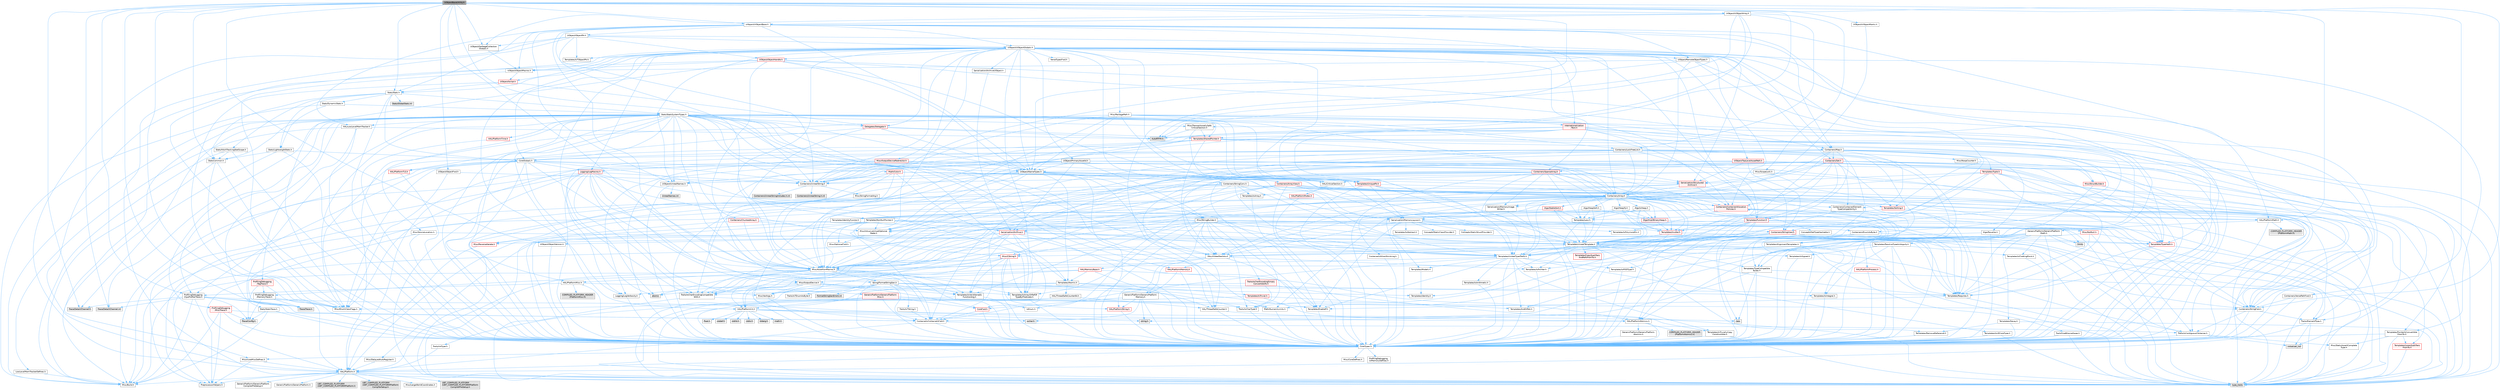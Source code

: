 digraph "UObjectBaseUtility.h"
{
 // INTERACTIVE_SVG=YES
 // LATEX_PDF_SIZE
  bgcolor="transparent";
  edge [fontname=Helvetica,fontsize=10,labelfontname=Helvetica,labelfontsize=10];
  node [fontname=Helvetica,fontsize=10,shape=box,height=0.2,width=0.4];
  Node1 [id="Node000001",label="UObjectBaseUtility.h",height=0.2,width=0.4,color="gray40", fillcolor="grey60", style="filled", fontcolor="black",tooltip=" "];
  Node1 -> Node2 [id="edge1_Node000001_Node000002",color="steelblue1",style="solid",tooltip=" "];
  Node2 [id="Node000002",label="Containers/StringFwd.h",height=0.2,width=0.4,color="grey40", fillcolor="white", style="filled",URL="$df/d37/StringFwd_8h.html",tooltip=" "];
  Node2 -> Node3 [id="edge2_Node000002_Node000003",color="steelblue1",style="solid",tooltip=" "];
  Node3 [id="Node000003",label="CoreTypes.h",height=0.2,width=0.4,color="grey40", fillcolor="white", style="filled",URL="$dc/dec/CoreTypes_8h.html",tooltip=" "];
  Node3 -> Node4 [id="edge3_Node000003_Node000004",color="steelblue1",style="solid",tooltip=" "];
  Node4 [id="Node000004",label="HAL/Platform.h",height=0.2,width=0.4,color="grey40", fillcolor="white", style="filled",URL="$d9/dd0/Platform_8h.html",tooltip=" "];
  Node4 -> Node5 [id="edge4_Node000004_Node000005",color="steelblue1",style="solid",tooltip=" "];
  Node5 [id="Node000005",label="Misc/Build.h",height=0.2,width=0.4,color="grey40", fillcolor="white", style="filled",URL="$d3/dbb/Build_8h.html",tooltip=" "];
  Node4 -> Node6 [id="edge5_Node000004_Node000006",color="steelblue1",style="solid",tooltip=" "];
  Node6 [id="Node000006",label="Misc/LargeWorldCoordinates.h",height=0.2,width=0.4,color="grey40", fillcolor="white", style="filled",URL="$d2/dcb/LargeWorldCoordinates_8h.html",tooltip=" "];
  Node4 -> Node7 [id="edge6_Node000004_Node000007",color="steelblue1",style="solid",tooltip=" "];
  Node7 [id="Node000007",label="type_traits",height=0.2,width=0.4,color="grey60", fillcolor="#E0E0E0", style="filled",tooltip=" "];
  Node4 -> Node8 [id="edge7_Node000004_Node000008",color="steelblue1",style="solid",tooltip=" "];
  Node8 [id="Node000008",label="PreprocessorHelpers.h",height=0.2,width=0.4,color="grey40", fillcolor="white", style="filled",URL="$db/ddb/PreprocessorHelpers_8h.html",tooltip=" "];
  Node4 -> Node9 [id="edge8_Node000004_Node000009",color="steelblue1",style="solid",tooltip=" "];
  Node9 [id="Node000009",label="UBT_COMPILED_PLATFORM\l/UBT_COMPILED_PLATFORMPlatform\lCompilerPreSetup.h",height=0.2,width=0.4,color="grey60", fillcolor="#E0E0E0", style="filled",tooltip=" "];
  Node4 -> Node10 [id="edge9_Node000004_Node000010",color="steelblue1",style="solid",tooltip=" "];
  Node10 [id="Node000010",label="GenericPlatform/GenericPlatform\lCompilerPreSetup.h",height=0.2,width=0.4,color="grey40", fillcolor="white", style="filled",URL="$d9/dc8/GenericPlatformCompilerPreSetup_8h.html",tooltip=" "];
  Node4 -> Node11 [id="edge10_Node000004_Node000011",color="steelblue1",style="solid",tooltip=" "];
  Node11 [id="Node000011",label="GenericPlatform/GenericPlatform.h",height=0.2,width=0.4,color="grey40", fillcolor="white", style="filled",URL="$d6/d84/GenericPlatform_8h.html",tooltip=" "];
  Node4 -> Node12 [id="edge11_Node000004_Node000012",color="steelblue1",style="solid",tooltip=" "];
  Node12 [id="Node000012",label="UBT_COMPILED_PLATFORM\l/UBT_COMPILED_PLATFORMPlatform.h",height=0.2,width=0.4,color="grey60", fillcolor="#E0E0E0", style="filled",tooltip=" "];
  Node4 -> Node13 [id="edge12_Node000004_Node000013",color="steelblue1",style="solid",tooltip=" "];
  Node13 [id="Node000013",label="UBT_COMPILED_PLATFORM\l/UBT_COMPILED_PLATFORMPlatform\lCompilerSetup.h",height=0.2,width=0.4,color="grey60", fillcolor="#E0E0E0", style="filled",tooltip=" "];
  Node3 -> Node14 [id="edge13_Node000003_Node000014",color="steelblue1",style="solid",tooltip=" "];
  Node14 [id="Node000014",label="ProfilingDebugging\l/UMemoryDefines.h",height=0.2,width=0.4,color="grey40", fillcolor="white", style="filled",URL="$d2/da2/UMemoryDefines_8h.html",tooltip=" "];
  Node3 -> Node15 [id="edge14_Node000003_Node000015",color="steelblue1",style="solid",tooltip=" "];
  Node15 [id="Node000015",label="Misc/CoreMiscDefines.h",height=0.2,width=0.4,color="grey40", fillcolor="white", style="filled",URL="$da/d38/CoreMiscDefines_8h.html",tooltip=" "];
  Node15 -> Node4 [id="edge15_Node000015_Node000004",color="steelblue1",style="solid",tooltip=" "];
  Node15 -> Node8 [id="edge16_Node000015_Node000008",color="steelblue1",style="solid",tooltip=" "];
  Node3 -> Node16 [id="edge17_Node000003_Node000016",color="steelblue1",style="solid",tooltip=" "];
  Node16 [id="Node000016",label="Misc/CoreDefines.h",height=0.2,width=0.4,color="grey40", fillcolor="white", style="filled",URL="$d3/dd2/CoreDefines_8h.html",tooltip=" "];
  Node2 -> Node17 [id="edge18_Node000002_Node000017",color="steelblue1",style="solid",tooltip=" "];
  Node17 [id="Node000017",label="Traits/ElementType.h",height=0.2,width=0.4,color="grey40", fillcolor="white", style="filled",URL="$d5/d4f/ElementType_8h.html",tooltip=" "];
  Node17 -> Node4 [id="edge19_Node000017_Node000004",color="steelblue1",style="solid",tooltip=" "];
  Node17 -> Node18 [id="edge20_Node000017_Node000018",color="steelblue1",style="solid",tooltip=" "];
  Node18 [id="Node000018",label="initializer_list",height=0.2,width=0.4,color="grey60", fillcolor="#E0E0E0", style="filled",tooltip=" "];
  Node17 -> Node7 [id="edge21_Node000017_Node000007",color="steelblue1",style="solid",tooltip=" "];
  Node2 -> Node19 [id="edge22_Node000002_Node000019",color="steelblue1",style="solid",tooltip=" "];
  Node19 [id="Node000019",label="Traits/IsContiguousContainer.h",height=0.2,width=0.4,color="grey40", fillcolor="white", style="filled",URL="$d5/d3c/IsContiguousContainer_8h.html",tooltip=" "];
  Node19 -> Node3 [id="edge23_Node000019_Node000003",color="steelblue1",style="solid",tooltip=" "];
  Node19 -> Node20 [id="edge24_Node000019_Node000020",color="steelblue1",style="solid",tooltip=" "];
  Node20 [id="Node000020",label="Misc/StaticAssertComplete\lType.h",height=0.2,width=0.4,color="grey40", fillcolor="white", style="filled",URL="$d5/d4e/StaticAssertCompleteType_8h.html",tooltip=" "];
  Node19 -> Node18 [id="edge25_Node000019_Node000018",color="steelblue1",style="solid",tooltip=" "];
  Node1 -> Node21 [id="edge26_Node000001_Node000021",color="steelblue1",style="solid",tooltip=" "];
  Node21 [id="Node000021",label="Containers/UnrealString.h",height=0.2,width=0.4,color="grey40", fillcolor="white", style="filled",URL="$d5/dba/UnrealString_8h.html",tooltip=" "];
  Node21 -> Node22 [id="edge27_Node000021_Node000022",color="steelblue1",style="solid",tooltip=" "];
  Node22 [id="Node000022",label="Containers/UnrealStringIncludes.h.inl",height=0.2,width=0.4,color="grey60", fillcolor="#E0E0E0", style="filled",tooltip=" "];
  Node21 -> Node23 [id="edge28_Node000021_Node000023",color="steelblue1",style="solid",tooltip=" "];
  Node23 [id="Node000023",label="Containers/UnrealString.h.inl",height=0.2,width=0.4,color="grey60", fillcolor="#E0E0E0", style="filled",tooltip=" "];
  Node21 -> Node24 [id="edge29_Node000021_Node000024",color="steelblue1",style="solid",tooltip=" "];
  Node24 [id="Node000024",label="Misc/StringFormatArg.h",height=0.2,width=0.4,color="grey40", fillcolor="white", style="filled",URL="$d2/d16/StringFormatArg_8h.html",tooltip=" "];
  Node24 -> Node25 [id="edge30_Node000024_Node000025",color="steelblue1",style="solid",tooltip=" "];
  Node25 [id="Node000025",label="Containers/ContainersFwd.h",height=0.2,width=0.4,color="grey40", fillcolor="white", style="filled",URL="$d4/d0a/ContainersFwd_8h.html",tooltip=" "];
  Node25 -> Node4 [id="edge31_Node000025_Node000004",color="steelblue1",style="solid",tooltip=" "];
  Node25 -> Node3 [id="edge32_Node000025_Node000003",color="steelblue1",style="solid",tooltip=" "];
  Node25 -> Node19 [id="edge33_Node000025_Node000019",color="steelblue1",style="solid",tooltip=" "];
  Node1 -> Node26 [id="edge34_Node000001_Node000026",color="steelblue1",style="solid",tooltip=" "];
  Node26 [id="Node000026",label="Containers/VersePathFwd.h",height=0.2,width=0.4,color="grey40", fillcolor="white", style="filled",URL="$d0/d99/VersePathFwd_8h.html",tooltip=" "];
  Node26 -> Node3 [id="edge35_Node000026_Node000003",color="steelblue1",style="solid",tooltip=" "];
  Node26 -> Node2 [id="edge36_Node000026_Node000002",color="steelblue1",style="solid",tooltip=" "];
  Node1 -> Node27 [id="edge37_Node000001_Node000027",color="steelblue1",style="solid",tooltip=" "];
  Node27 [id="Node000027",label="HAL/PlatformMath.h",height=0.2,width=0.4,color="grey40", fillcolor="white", style="filled",URL="$dc/d53/PlatformMath_8h.html",tooltip=" "];
  Node27 -> Node3 [id="edge38_Node000027_Node000003",color="steelblue1",style="solid",tooltip=" "];
  Node27 -> Node28 [id="edge39_Node000027_Node000028",color="steelblue1",style="solid",tooltip=" "];
  Node28 [id="Node000028",label="GenericPlatform/GenericPlatform\lMath.h",height=0.2,width=0.4,color="grey40", fillcolor="white", style="filled",URL="$d5/d79/GenericPlatformMath_8h.html",tooltip=" "];
  Node28 -> Node3 [id="edge40_Node000028_Node000003",color="steelblue1",style="solid",tooltip=" "];
  Node28 -> Node25 [id="edge41_Node000028_Node000025",color="steelblue1",style="solid",tooltip=" "];
  Node28 -> Node29 [id="edge42_Node000028_Node000029",color="steelblue1",style="solid",tooltip=" "];
  Node29 [id="Node000029",label="HAL/PlatformCrt.h",height=0.2,width=0.4,color="grey40", fillcolor="white", style="filled",URL="$d8/d75/PlatformCrt_8h.html",tooltip=" "];
  Node29 -> Node30 [id="edge43_Node000029_Node000030",color="steelblue1",style="solid",tooltip=" "];
  Node30 [id="Node000030",label="new",height=0.2,width=0.4,color="grey60", fillcolor="#E0E0E0", style="filled",tooltip=" "];
  Node29 -> Node31 [id="edge44_Node000029_Node000031",color="steelblue1",style="solid",tooltip=" "];
  Node31 [id="Node000031",label="wchar.h",height=0.2,width=0.4,color="grey60", fillcolor="#E0E0E0", style="filled",tooltip=" "];
  Node29 -> Node32 [id="edge45_Node000029_Node000032",color="steelblue1",style="solid",tooltip=" "];
  Node32 [id="Node000032",label="stddef.h",height=0.2,width=0.4,color="grey60", fillcolor="#E0E0E0", style="filled",tooltip=" "];
  Node29 -> Node33 [id="edge46_Node000029_Node000033",color="steelblue1",style="solid",tooltip=" "];
  Node33 [id="Node000033",label="stdlib.h",height=0.2,width=0.4,color="grey60", fillcolor="#E0E0E0", style="filled",tooltip=" "];
  Node29 -> Node34 [id="edge47_Node000029_Node000034",color="steelblue1",style="solid",tooltip=" "];
  Node34 [id="Node000034",label="stdio.h",height=0.2,width=0.4,color="grey60", fillcolor="#E0E0E0", style="filled",tooltip=" "];
  Node29 -> Node35 [id="edge48_Node000029_Node000035",color="steelblue1",style="solid",tooltip=" "];
  Node35 [id="Node000035",label="stdarg.h",height=0.2,width=0.4,color="grey60", fillcolor="#E0E0E0", style="filled",tooltip=" "];
  Node29 -> Node36 [id="edge49_Node000029_Node000036",color="steelblue1",style="solid",tooltip=" "];
  Node36 [id="Node000036",label="math.h",height=0.2,width=0.4,color="grey60", fillcolor="#E0E0E0", style="filled",tooltip=" "];
  Node29 -> Node37 [id="edge50_Node000029_Node000037",color="steelblue1",style="solid",tooltip=" "];
  Node37 [id="Node000037",label="float.h",height=0.2,width=0.4,color="grey60", fillcolor="#E0E0E0", style="filled",tooltip=" "];
  Node29 -> Node38 [id="edge51_Node000029_Node000038",color="steelblue1",style="solid",tooltip=" "];
  Node38 [id="Node000038",label="string.h",height=0.2,width=0.4,color="grey60", fillcolor="#E0E0E0", style="filled",tooltip=" "];
  Node28 -> Node39 [id="edge52_Node000028_Node000039",color="steelblue1",style="solid",tooltip=" "];
  Node39 [id="Node000039",label="Templates/AndOrNot.h",height=0.2,width=0.4,color="grey40", fillcolor="white", style="filled",URL="$db/d0a/AndOrNot_8h.html",tooltip=" "];
  Node39 -> Node3 [id="edge53_Node000039_Node000003",color="steelblue1",style="solid",tooltip=" "];
  Node28 -> Node40 [id="edge54_Node000028_Node000040",color="steelblue1",style="solid",tooltip=" "];
  Node40 [id="Node000040",label="Templates/Decay.h",height=0.2,width=0.4,color="grey40", fillcolor="white", style="filled",URL="$dd/d0f/Decay_8h.html",tooltip=" "];
  Node40 -> Node3 [id="edge55_Node000040_Node000003",color="steelblue1",style="solid",tooltip=" "];
  Node40 -> Node41 [id="edge56_Node000040_Node000041",color="steelblue1",style="solid",tooltip=" "];
  Node41 [id="Node000041",label="Templates/RemoveReference.h",height=0.2,width=0.4,color="grey40", fillcolor="white", style="filled",URL="$da/dbe/RemoveReference_8h.html",tooltip=" "];
  Node41 -> Node3 [id="edge57_Node000041_Node000003",color="steelblue1",style="solid",tooltip=" "];
  Node40 -> Node7 [id="edge58_Node000040_Node000007",color="steelblue1",style="solid",tooltip=" "];
  Node28 -> Node42 [id="edge59_Node000028_Node000042",color="steelblue1",style="solid",tooltip=" "];
  Node42 [id="Node000042",label="Templates/IsFloatingPoint.h",height=0.2,width=0.4,color="grey40", fillcolor="white", style="filled",URL="$d3/d11/IsFloatingPoint_8h.html",tooltip=" "];
  Node42 -> Node3 [id="edge60_Node000042_Node000003",color="steelblue1",style="solid",tooltip=" "];
  Node28 -> Node43 [id="edge61_Node000028_Node000043",color="steelblue1",style="solid",tooltip=" "];
  Node43 [id="Node000043",label="Templates/UnrealTypeTraits.h",height=0.2,width=0.4,color="grey40", fillcolor="white", style="filled",URL="$d2/d2d/UnrealTypeTraits_8h.html",tooltip=" "];
  Node43 -> Node3 [id="edge62_Node000043_Node000003",color="steelblue1",style="solid",tooltip=" "];
  Node43 -> Node44 [id="edge63_Node000043_Node000044",color="steelblue1",style="solid",tooltip=" "];
  Node44 [id="Node000044",label="Templates/IsPointer.h",height=0.2,width=0.4,color="grey40", fillcolor="white", style="filled",URL="$d7/d05/IsPointer_8h.html",tooltip=" "];
  Node44 -> Node3 [id="edge64_Node000044_Node000003",color="steelblue1",style="solid",tooltip=" "];
  Node43 -> Node45 [id="edge65_Node000043_Node000045",color="steelblue1",style="solid",tooltip=" "];
  Node45 [id="Node000045",label="Misc/AssertionMacros.h",height=0.2,width=0.4,color="grey40", fillcolor="white", style="filled",URL="$d0/dfa/AssertionMacros_8h.html",tooltip=" "];
  Node45 -> Node3 [id="edge66_Node000045_Node000003",color="steelblue1",style="solid",tooltip=" "];
  Node45 -> Node4 [id="edge67_Node000045_Node000004",color="steelblue1",style="solid",tooltip=" "];
  Node45 -> Node46 [id="edge68_Node000045_Node000046",color="steelblue1",style="solid",tooltip=" "];
  Node46 [id="Node000046",label="HAL/PlatformMisc.h",height=0.2,width=0.4,color="grey40", fillcolor="white", style="filled",URL="$d0/df5/PlatformMisc_8h.html",tooltip=" "];
  Node46 -> Node3 [id="edge69_Node000046_Node000003",color="steelblue1",style="solid",tooltip=" "];
  Node46 -> Node47 [id="edge70_Node000046_Node000047",color="steelblue1",style="solid",tooltip=" "];
  Node47 [id="Node000047",label="GenericPlatform/GenericPlatform\lMisc.h",height=0.2,width=0.4,color="red", fillcolor="#FFF0F0", style="filled",URL="$db/d9a/GenericPlatformMisc_8h.html",tooltip=" "];
  Node47 -> Node2 [id="edge71_Node000047_Node000002",color="steelblue1",style="solid",tooltip=" "];
  Node47 -> Node48 [id="edge72_Node000047_Node000048",color="steelblue1",style="solid",tooltip=" "];
  Node48 [id="Node000048",label="CoreFwd.h",height=0.2,width=0.4,color="red", fillcolor="#FFF0F0", style="filled",URL="$d1/d1e/CoreFwd_8h.html",tooltip=" "];
  Node48 -> Node3 [id="edge73_Node000048_Node000003",color="steelblue1",style="solid",tooltip=" "];
  Node48 -> Node25 [id="edge74_Node000048_Node000025",color="steelblue1",style="solid",tooltip=" "];
  Node47 -> Node3 [id="edge75_Node000047_Node000003",color="steelblue1",style="solid",tooltip=" "];
  Node47 -> Node29 [id="edge76_Node000047_Node000029",color="steelblue1",style="solid",tooltip=" "];
  Node47 -> Node52 [id="edge77_Node000047_Node000052",color="steelblue1",style="solid",tooltip=" "];
  Node52 [id="Node000052",label="Math/NumericLimits.h",height=0.2,width=0.4,color="grey40", fillcolor="white", style="filled",URL="$df/d1b/NumericLimits_8h.html",tooltip=" "];
  Node52 -> Node3 [id="edge78_Node000052_Node000003",color="steelblue1",style="solid",tooltip=" "];
  Node47 -> Node54 [id="edge79_Node000047_Node000054",color="steelblue1",style="solid",tooltip=" "];
  Node54 [id="Node000054",label="Misc/EnumClassFlags.h",height=0.2,width=0.4,color="grey40", fillcolor="white", style="filled",URL="$d8/de7/EnumClassFlags_8h.html",tooltip=" "];
  Node46 -> Node57 [id="edge80_Node000046_Node000057",color="steelblue1",style="solid",tooltip=" "];
  Node57 [id="Node000057",label="COMPILED_PLATFORM_HEADER\l(PlatformMisc.h)",height=0.2,width=0.4,color="grey60", fillcolor="#E0E0E0", style="filled",tooltip=" "];
  Node46 -> Node58 [id="edge81_Node000046_Node000058",color="steelblue1",style="solid",tooltip=" "];
  Node58 [id="Node000058",label="ProfilingDebugging\l/CpuProfilerTrace.h",height=0.2,width=0.4,color="grey40", fillcolor="white", style="filled",URL="$da/dcb/CpuProfilerTrace_8h.html",tooltip=" "];
  Node58 -> Node3 [id="edge82_Node000058_Node000003",color="steelblue1",style="solid",tooltip=" "];
  Node58 -> Node25 [id="edge83_Node000058_Node000025",color="steelblue1",style="solid",tooltip=" "];
  Node58 -> Node59 [id="edge84_Node000058_Node000059",color="steelblue1",style="solid",tooltip=" "];
  Node59 [id="Node000059",label="HAL/PlatformAtomics.h",height=0.2,width=0.4,color="grey40", fillcolor="white", style="filled",URL="$d3/d36/PlatformAtomics_8h.html",tooltip=" "];
  Node59 -> Node3 [id="edge85_Node000059_Node000003",color="steelblue1",style="solid",tooltip=" "];
  Node59 -> Node60 [id="edge86_Node000059_Node000060",color="steelblue1",style="solid",tooltip=" "];
  Node60 [id="Node000060",label="GenericPlatform/GenericPlatform\lAtomics.h",height=0.2,width=0.4,color="grey40", fillcolor="white", style="filled",URL="$da/d72/GenericPlatformAtomics_8h.html",tooltip=" "];
  Node60 -> Node3 [id="edge87_Node000060_Node000003",color="steelblue1",style="solid",tooltip=" "];
  Node59 -> Node61 [id="edge88_Node000059_Node000061",color="steelblue1",style="solid",tooltip=" "];
  Node61 [id="Node000061",label="COMPILED_PLATFORM_HEADER\l(PlatformAtomics.h)",height=0.2,width=0.4,color="grey60", fillcolor="#E0E0E0", style="filled",tooltip=" "];
  Node58 -> Node8 [id="edge89_Node000058_Node000008",color="steelblue1",style="solid",tooltip=" "];
  Node58 -> Node5 [id="edge90_Node000058_Node000005",color="steelblue1",style="solid",tooltip=" "];
  Node58 -> Node62 [id="edge91_Node000058_Node000062",color="steelblue1",style="solid",tooltip=" "];
  Node62 [id="Node000062",label="Trace/Config.h",height=0.2,width=0.4,color="grey60", fillcolor="#E0E0E0", style="filled",tooltip=" "];
  Node58 -> Node63 [id="edge92_Node000058_Node000063",color="steelblue1",style="solid",tooltip=" "];
  Node63 [id="Node000063",label="Trace/Detail/Channel.h",height=0.2,width=0.4,color="grey60", fillcolor="#E0E0E0", style="filled",tooltip=" "];
  Node58 -> Node64 [id="edge93_Node000058_Node000064",color="steelblue1",style="solid",tooltip=" "];
  Node64 [id="Node000064",label="Trace/Detail/Channel.inl",height=0.2,width=0.4,color="grey60", fillcolor="#E0E0E0", style="filled",tooltip=" "];
  Node58 -> Node65 [id="edge94_Node000058_Node000065",color="steelblue1",style="solid",tooltip=" "];
  Node65 [id="Node000065",label="Trace/Trace.h",height=0.2,width=0.4,color="grey60", fillcolor="#E0E0E0", style="filled",tooltip=" "];
  Node45 -> Node8 [id="edge95_Node000045_Node000008",color="steelblue1",style="solid",tooltip=" "];
  Node45 -> Node66 [id="edge96_Node000045_Node000066",color="steelblue1",style="solid",tooltip=" "];
  Node66 [id="Node000066",label="Templates/EnableIf.h",height=0.2,width=0.4,color="grey40", fillcolor="white", style="filled",URL="$d7/d60/EnableIf_8h.html",tooltip=" "];
  Node66 -> Node3 [id="edge97_Node000066_Node000003",color="steelblue1",style="solid",tooltip=" "];
  Node45 -> Node67 [id="edge98_Node000045_Node000067",color="steelblue1",style="solid",tooltip=" "];
  Node67 [id="Node000067",label="Templates/IsArrayOrRefOf\lTypeByPredicate.h",height=0.2,width=0.4,color="grey40", fillcolor="white", style="filled",URL="$d6/da1/IsArrayOrRefOfTypeByPredicate_8h.html",tooltip=" "];
  Node67 -> Node3 [id="edge99_Node000067_Node000003",color="steelblue1",style="solid",tooltip=" "];
  Node45 -> Node68 [id="edge100_Node000045_Node000068",color="steelblue1",style="solid",tooltip=" "];
  Node68 [id="Node000068",label="Templates/IsValidVariadic\lFunctionArg.h",height=0.2,width=0.4,color="grey40", fillcolor="white", style="filled",URL="$d0/dc8/IsValidVariadicFunctionArg_8h.html",tooltip=" "];
  Node68 -> Node3 [id="edge101_Node000068_Node000003",color="steelblue1",style="solid",tooltip=" "];
  Node68 -> Node69 [id="edge102_Node000068_Node000069",color="steelblue1",style="solid",tooltip=" "];
  Node69 [id="Node000069",label="IsEnum.h",height=0.2,width=0.4,color="grey40", fillcolor="white", style="filled",URL="$d4/de5/IsEnum_8h.html",tooltip=" "];
  Node68 -> Node7 [id="edge103_Node000068_Node000007",color="steelblue1",style="solid",tooltip=" "];
  Node45 -> Node70 [id="edge104_Node000045_Node000070",color="steelblue1",style="solid",tooltip=" "];
  Node70 [id="Node000070",label="Traits/IsCharEncodingCompatible\lWith.h",height=0.2,width=0.4,color="grey40", fillcolor="white", style="filled",URL="$df/dd1/IsCharEncodingCompatibleWith_8h.html",tooltip=" "];
  Node70 -> Node7 [id="edge105_Node000070_Node000007",color="steelblue1",style="solid",tooltip=" "];
  Node70 -> Node71 [id="edge106_Node000070_Node000071",color="steelblue1",style="solid",tooltip=" "];
  Node71 [id="Node000071",label="Traits/IsCharType.h",height=0.2,width=0.4,color="grey40", fillcolor="white", style="filled",URL="$db/d51/IsCharType_8h.html",tooltip=" "];
  Node71 -> Node3 [id="edge107_Node000071_Node000003",color="steelblue1",style="solid",tooltip=" "];
  Node45 -> Node72 [id="edge108_Node000045_Node000072",color="steelblue1",style="solid",tooltip=" "];
  Node72 [id="Node000072",label="Misc/VarArgs.h",height=0.2,width=0.4,color="grey40", fillcolor="white", style="filled",URL="$d5/d6f/VarArgs_8h.html",tooltip=" "];
  Node72 -> Node3 [id="edge109_Node000072_Node000003",color="steelblue1",style="solid",tooltip=" "];
  Node45 -> Node73 [id="edge110_Node000045_Node000073",color="steelblue1",style="solid",tooltip=" "];
  Node73 [id="Node000073",label="String/FormatStringSan.h",height=0.2,width=0.4,color="grey40", fillcolor="white", style="filled",URL="$d3/d8b/FormatStringSan_8h.html",tooltip=" "];
  Node73 -> Node7 [id="edge111_Node000073_Node000007",color="steelblue1",style="solid",tooltip=" "];
  Node73 -> Node3 [id="edge112_Node000073_Node000003",color="steelblue1",style="solid",tooltip=" "];
  Node73 -> Node74 [id="edge113_Node000073_Node000074",color="steelblue1",style="solid",tooltip=" "];
  Node74 [id="Node000074",label="Templates/Requires.h",height=0.2,width=0.4,color="grey40", fillcolor="white", style="filled",URL="$dc/d96/Requires_8h.html",tooltip=" "];
  Node74 -> Node66 [id="edge114_Node000074_Node000066",color="steelblue1",style="solid",tooltip=" "];
  Node74 -> Node7 [id="edge115_Node000074_Node000007",color="steelblue1",style="solid",tooltip=" "];
  Node73 -> Node75 [id="edge116_Node000073_Node000075",color="steelblue1",style="solid",tooltip=" "];
  Node75 [id="Node000075",label="Templates/Identity.h",height=0.2,width=0.4,color="grey40", fillcolor="white", style="filled",URL="$d0/dd5/Identity_8h.html",tooltip=" "];
  Node73 -> Node68 [id="edge117_Node000073_Node000068",color="steelblue1",style="solid",tooltip=" "];
  Node73 -> Node71 [id="edge118_Node000073_Node000071",color="steelblue1",style="solid",tooltip=" "];
  Node73 -> Node76 [id="edge119_Node000073_Node000076",color="steelblue1",style="solid",tooltip=" "];
  Node76 [id="Node000076",label="Traits/IsTEnumAsByte.h",height=0.2,width=0.4,color="grey40", fillcolor="white", style="filled",URL="$d1/de6/IsTEnumAsByte_8h.html",tooltip=" "];
  Node73 -> Node77 [id="edge120_Node000073_Node000077",color="steelblue1",style="solid",tooltip=" "];
  Node77 [id="Node000077",label="Traits/IsTString.h",height=0.2,width=0.4,color="grey40", fillcolor="white", style="filled",URL="$d0/df8/IsTString_8h.html",tooltip=" "];
  Node77 -> Node25 [id="edge121_Node000077_Node000025",color="steelblue1",style="solid",tooltip=" "];
  Node73 -> Node25 [id="edge122_Node000073_Node000025",color="steelblue1",style="solid",tooltip=" "];
  Node73 -> Node78 [id="edge123_Node000073_Node000078",color="steelblue1",style="solid",tooltip=" "];
  Node78 [id="Node000078",label="FormatStringSanErrors.inl",height=0.2,width=0.4,color="grey60", fillcolor="#E0E0E0", style="filled",tooltip=" "];
  Node45 -> Node79 [id="edge124_Node000045_Node000079",color="steelblue1",style="solid",tooltip=" "];
  Node79 [id="Node000079",label="atomic",height=0.2,width=0.4,color="grey60", fillcolor="#E0E0E0", style="filled",tooltip=" "];
  Node43 -> Node39 [id="edge125_Node000043_Node000039",color="steelblue1",style="solid",tooltip=" "];
  Node43 -> Node66 [id="edge126_Node000043_Node000066",color="steelblue1",style="solid",tooltip=" "];
  Node43 -> Node80 [id="edge127_Node000043_Node000080",color="steelblue1",style="solid",tooltip=" "];
  Node80 [id="Node000080",label="Templates/IsArithmetic.h",height=0.2,width=0.4,color="grey40", fillcolor="white", style="filled",URL="$d2/d5d/IsArithmetic_8h.html",tooltip=" "];
  Node80 -> Node3 [id="edge128_Node000080_Node000003",color="steelblue1",style="solid",tooltip=" "];
  Node43 -> Node69 [id="edge129_Node000043_Node000069",color="steelblue1",style="solid",tooltip=" "];
  Node43 -> Node81 [id="edge130_Node000043_Node000081",color="steelblue1",style="solid",tooltip=" "];
  Node81 [id="Node000081",label="Templates/Models.h",height=0.2,width=0.4,color="grey40", fillcolor="white", style="filled",URL="$d3/d0c/Models_8h.html",tooltip=" "];
  Node81 -> Node75 [id="edge131_Node000081_Node000075",color="steelblue1",style="solid",tooltip=" "];
  Node43 -> Node82 [id="edge132_Node000043_Node000082",color="steelblue1",style="solid",tooltip=" "];
  Node82 [id="Node000082",label="Templates/IsPODType.h",height=0.2,width=0.4,color="grey40", fillcolor="white", style="filled",URL="$d7/db1/IsPODType_8h.html",tooltip=" "];
  Node82 -> Node3 [id="edge133_Node000082_Node000003",color="steelblue1",style="solid",tooltip=" "];
  Node43 -> Node83 [id="edge134_Node000043_Node000083",color="steelblue1",style="solid",tooltip=" "];
  Node83 [id="Node000083",label="Templates/IsUECoreType.h",height=0.2,width=0.4,color="grey40", fillcolor="white", style="filled",URL="$d1/db8/IsUECoreType_8h.html",tooltip=" "];
  Node83 -> Node3 [id="edge135_Node000083_Node000003",color="steelblue1",style="solid",tooltip=" "];
  Node83 -> Node7 [id="edge136_Node000083_Node000007",color="steelblue1",style="solid",tooltip=" "];
  Node43 -> Node84 [id="edge137_Node000043_Node000084",color="steelblue1",style="solid",tooltip=" "];
  Node84 [id="Node000084",label="Templates/IsTriviallyCopy\lConstructible.h",height=0.2,width=0.4,color="grey40", fillcolor="white", style="filled",URL="$d3/d78/IsTriviallyCopyConstructible_8h.html",tooltip=" "];
  Node84 -> Node3 [id="edge138_Node000084_Node000003",color="steelblue1",style="solid",tooltip=" "];
  Node84 -> Node7 [id="edge139_Node000084_Node000007",color="steelblue1",style="solid",tooltip=" "];
  Node28 -> Node74 [id="edge140_Node000028_Node000074",color="steelblue1",style="solid",tooltip=" "];
  Node28 -> Node85 [id="edge141_Node000028_Node000085",color="steelblue1",style="solid",tooltip=" "];
  Node85 [id="Node000085",label="Templates/ResolveTypeAmbiguity.h",height=0.2,width=0.4,color="grey40", fillcolor="white", style="filled",URL="$df/d1f/ResolveTypeAmbiguity_8h.html",tooltip=" "];
  Node85 -> Node3 [id="edge142_Node000085_Node000003",color="steelblue1",style="solid",tooltip=" "];
  Node85 -> Node42 [id="edge143_Node000085_Node000042",color="steelblue1",style="solid",tooltip=" "];
  Node85 -> Node43 [id="edge144_Node000085_Node000043",color="steelblue1",style="solid",tooltip=" "];
  Node85 -> Node86 [id="edge145_Node000085_Node000086",color="steelblue1",style="solid",tooltip=" "];
  Node86 [id="Node000086",label="Templates/IsSigned.h",height=0.2,width=0.4,color="grey40", fillcolor="white", style="filled",URL="$d8/dd8/IsSigned_8h.html",tooltip=" "];
  Node86 -> Node3 [id="edge146_Node000086_Node000003",color="steelblue1",style="solid",tooltip=" "];
  Node85 -> Node87 [id="edge147_Node000085_Node000087",color="steelblue1",style="solid",tooltip=" "];
  Node87 [id="Node000087",label="Templates/IsIntegral.h",height=0.2,width=0.4,color="grey40", fillcolor="white", style="filled",URL="$da/d64/IsIntegral_8h.html",tooltip=" "];
  Node87 -> Node3 [id="edge148_Node000087_Node000003",color="steelblue1",style="solid",tooltip=" "];
  Node85 -> Node74 [id="edge149_Node000085_Node000074",color="steelblue1",style="solid",tooltip=" "];
  Node28 -> Node88 [id="edge150_Node000028_Node000088",color="steelblue1",style="solid",tooltip=" "];
  Node88 [id="Node000088",label="Templates/TypeCompatible\lBytes.h",height=0.2,width=0.4,color="grey40", fillcolor="white", style="filled",URL="$df/d0a/TypeCompatibleBytes_8h.html",tooltip=" "];
  Node88 -> Node3 [id="edge151_Node000088_Node000003",color="steelblue1",style="solid",tooltip=" "];
  Node88 -> Node38 [id="edge152_Node000088_Node000038",color="steelblue1",style="solid",tooltip=" "];
  Node88 -> Node30 [id="edge153_Node000088_Node000030",color="steelblue1",style="solid",tooltip=" "];
  Node88 -> Node7 [id="edge154_Node000088_Node000007",color="steelblue1",style="solid",tooltip=" "];
  Node28 -> Node89 [id="edge155_Node000028_Node000089",color="steelblue1",style="solid",tooltip=" "];
  Node89 [id="Node000089",label="limits",height=0.2,width=0.4,color="grey60", fillcolor="#E0E0E0", style="filled",tooltip=" "];
  Node28 -> Node7 [id="edge156_Node000028_Node000007",color="steelblue1",style="solid",tooltip=" "];
  Node27 -> Node90 [id="edge157_Node000027_Node000090",color="steelblue1",style="solid",tooltip=" "];
  Node90 [id="Node000090",label="COMPILED_PLATFORM_HEADER\l(PlatformMath.h)",height=0.2,width=0.4,color="grey60", fillcolor="#E0E0E0", style="filled",tooltip=" "];
  Node1 -> Node45 [id="edge158_Node000001_Node000045",color="steelblue1",style="solid",tooltip=" "];
  Node1 -> Node54 [id="edge159_Node000001_Node000054",color="steelblue1",style="solid",tooltip=" "];
  Node1 -> Node58 [id="edge160_Node000001_Node000058",color="steelblue1",style="solid",tooltip=" "];
  Node1 -> Node91 [id="edge161_Node000001_Node000091",color="steelblue1",style="solid",tooltip=" "];
  Node91 [id="Node000091",label="Stats/Stats.h",height=0.2,width=0.4,color="grey40", fillcolor="white", style="filled",URL="$dc/d09/Stats_8h.html",tooltip=" "];
  Node91 -> Node92 [id="edge162_Node000091_Node000092",color="steelblue1",style="solid",tooltip=" "];
  Node92 [id="Node000092",label="CoreGlobals.h",height=0.2,width=0.4,color="grey40", fillcolor="white", style="filled",URL="$d5/d8c/CoreGlobals_8h.html",tooltip=" "];
  Node92 -> Node21 [id="edge163_Node000092_Node000021",color="steelblue1",style="solid",tooltip=" "];
  Node92 -> Node3 [id="edge164_Node000092_Node000003",color="steelblue1",style="solid",tooltip=" "];
  Node92 -> Node93 [id="edge165_Node000092_Node000093",color="steelblue1",style="solid",tooltip=" "];
  Node93 [id="Node000093",label="HAL/PlatformTLS.h",height=0.2,width=0.4,color="red", fillcolor="#FFF0F0", style="filled",URL="$d0/def/PlatformTLS_8h.html",tooltip=" "];
  Node93 -> Node3 [id="edge166_Node000093_Node000003",color="steelblue1",style="solid",tooltip=" "];
  Node92 -> Node96 [id="edge167_Node000092_Node000096",color="steelblue1",style="solid",tooltip=" "];
  Node96 [id="Node000096",label="Logging/LogMacros.h",height=0.2,width=0.4,color="red", fillcolor="#FFF0F0", style="filled",URL="$d0/d16/LogMacros_8h.html",tooltip=" "];
  Node96 -> Node21 [id="edge168_Node000096_Node000021",color="steelblue1",style="solid",tooltip=" "];
  Node96 -> Node3 [id="edge169_Node000096_Node000003",color="steelblue1",style="solid",tooltip=" "];
  Node96 -> Node8 [id="edge170_Node000096_Node000008",color="steelblue1",style="solid",tooltip=" "];
  Node96 -> Node98 [id="edge171_Node000096_Node000098",color="steelblue1",style="solid",tooltip=" "];
  Node98 [id="Node000098",label="Logging/LogVerbosity.h",height=0.2,width=0.4,color="grey40", fillcolor="white", style="filled",URL="$d2/d8f/LogVerbosity_8h.html",tooltip=" "];
  Node98 -> Node3 [id="edge172_Node000098_Node000003",color="steelblue1",style="solid",tooltip=" "];
  Node96 -> Node45 [id="edge173_Node000096_Node000045",color="steelblue1",style="solid",tooltip=" "];
  Node96 -> Node5 [id="edge174_Node000096_Node000005",color="steelblue1",style="solid",tooltip=" "];
  Node96 -> Node72 [id="edge175_Node000096_Node000072",color="steelblue1",style="solid",tooltip=" "];
  Node96 -> Node73 [id="edge176_Node000096_Node000073",color="steelblue1",style="solid",tooltip=" "];
  Node96 -> Node66 [id="edge177_Node000096_Node000066",color="steelblue1",style="solid",tooltip=" "];
  Node96 -> Node67 [id="edge178_Node000096_Node000067",color="steelblue1",style="solid",tooltip=" "];
  Node96 -> Node68 [id="edge179_Node000096_Node000068",color="steelblue1",style="solid",tooltip=" "];
  Node96 -> Node70 [id="edge180_Node000096_Node000070",color="steelblue1",style="solid",tooltip=" "];
  Node96 -> Node7 [id="edge181_Node000096_Node000007",color="steelblue1",style="solid",tooltip=" "];
  Node92 -> Node5 [id="edge182_Node000092_Node000005",color="steelblue1",style="solid",tooltip=" "];
  Node92 -> Node54 [id="edge183_Node000092_Node000054",color="steelblue1",style="solid",tooltip=" "];
  Node92 -> Node106 [id="edge184_Node000092_Node000106",color="steelblue1",style="solid",tooltip=" "];
  Node106 [id="Node000106",label="Misc/OutputDevice.h",height=0.2,width=0.4,color="grey40", fillcolor="white", style="filled",URL="$d7/d32/OutputDevice_8h.html",tooltip=" "];
  Node106 -> Node48 [id="edge185_Node000106_Node000048",color="steelblue1",style="solid",tooltip=" "];
  Node106 -> Node3 [id="edge186_Node000106_Node000003",color="steelblue1",style="solid",tooltip=" "];
  Node106 -> Node98 [id="edge187_Node000106_Node000098",color="steelblue1",style="solid",tooltip=" "];
  Node106 -> Node72 [id="edge188_Node000106_Node000072",color="steelblue1",style="solid",tooltip=" "];
  Node106 -> Node67 [id="edge189_Node000106_Node000067",color="steelblue1",style="solid",tooltip=" "];
  Node106 -> Node68 [id="edge190_Node000106_Node000068",color="steelblue1",style="solid",tooltip=" "];
  Node106 -> Node70 [id="edge191_Node000106_Node000070",color="steelblue1",style="solid",tooltip=" "];
  Node92 -> Node58 [id="edge192_Node000092_Node000058",color="steelblue1",style="solid",tooltip=" "];
  Node92 -> Node107 [id="edge193_Node000092_Node000107",color="steelblue1",style="solid",tooltip=" "];
  Node107 [id="Node000107",label="Templates/Atomic.h",height=0.2,width=0.4,color="grey40", fillcolor="white", style="filled",URL="$d3/d91/Atomic_8h.html",tooltip=" "];
  Node107 -> Node108 [id="edge194_Node000107_Node000108",color="steelblue1",style="solid",tooltip=" "];
  Node108 [id="Node000108",label="HAL/ThreadSafeCounter.h",height=0.2,width=0.4,color="grey40", fillcolor="white", style="filled",URL="$dc/dc9/ThreadSafeCounter_8h.html",tooltip=" "];
  Node108 -> Node3 [id="edge195_Node000108_Node000003",color="steelblue1",style="solid",tooltip=" "];
  Node108 -> Node59 [id="edge196_Node000108_Node000059",color="steelblue1",style="solid",tooltip=" "];
  Node107 -> Node109 [id="edge197_Node000107_Node000109",color="steelblue1",style="solid",tooltip=" "];
  Node109 [id="Node000109",label="HAL/ThreadSafeCounter64.h",height=0.2,width=0.4,color="grey40", fillcolor="white", style="filled",URL="$d0/d12/ThreadSafeCounter64_8h.html",tooltip=" "];
  Node109 -> Node3 [id="edge198_Node000109_Node000003",color="steelblue1",style="solid",tooltip=" "];
  Node109 -> Node108 [id="edge199_Node000109_Node000108",color="steelblue1",style="solid",tooltip=" "];
  Node107 -> Node87 [id="edge200_Node000107_Node000087",color="steelblue1",style="solid",tooltip=" "];
  Node107 -> Node110 [id="edge201_Node000107_Node000110",color="steelblue1",style="solid",tooltip=" "];
  Node110 [id="Node000110",label="Templates/IsTrivial.h",height=0.2,width=0.4,color="red", fillcolor="#FFF0F0", style="filled",URL="$da/d4c/IsTrivial_8h.html",tooltip=" "];
  Node110 -> Node39 [id="edge202_Node000110_Node000039",color="steelblue1",style="solid",tooltip=" "];
  Node110 -> Node84 [id="edge203_Node000110_Node000084",color="steelblue1",style="solid",tooltip=" "];
  Node110 -> Node7 [id="edge204_Node000110_Node000007",color="steelblue1",style="solid",tooltip=" "];
  Node107 -> Node112 [id="edge205_Node000107_Node000112",color="steelblue1",style="solid",tooltip=" "];
  Node112 [id="Node000112",label="Traits/IntType.h",height=0.2,width=0.4,color="grey40", fillcolor="white", style="filled",URL="$d7/deb/IntType_8h.html",tooltip=" "];
  Node112 -> Node4 [id="edge206_Node000112_Node000004",color="steelblue1",style="solid",tooltip=" "];
  Node107 -> Node79 [id="edge207_Node000107_Node000079",color="steelblue1",style="solid",tooltip=" "];
  Node92 -> Node99 [id="edge208_Node000092_Node000099",color="steelblue1",style="solid",tooltip=" "];
  Node99 [id="Node000099",label="UObject/NameTypes.h",height=0.2,width=0.4,color="grey40", fillcolor="white", style="filled",URL="$d6/d35/NameTypes_8h.html",tooltip=" "];
  Node99 -> Node3 [id="edge209_Node000099_Node000003",color="steelblue1",style="solid",tooltip=" "];
  Node99 -> Node45 [id="edge210_Node000099_Node000045",color="steelblue1",style="solid",tooltip=" "];
  Node99 -> Node100 [id="edge211_Node000099_Node000100",color="steelblue1",style="solid",tooltip=" "];
  Node100 [id="Node000100",label="HAL/UnrealMemory.h",height=0.2,width=0.4,color="grey40", fillcolor="white", style="filled",URL="$d9/d96/UnrealMemory_8h.html",tooltip=" "];
  Node100 -> Node3 [id="edge212_Node000100_Node000003",color="steelblue1",style="solid",tooltip=" "];
  Node100 -> Node101 [id="edge213_Node000100_Node000101",color="steelblue1",style="solid",tooltip=" "];
  Node101 [id="Node000101",label="GenericPlatform/GenericPlatform\lMemory.h",height=0.2,width=0.4,color="grey40", fillcolor="white", style="filled",URL="$dd/d22/GenericPlatformMemory_8h.html",tooltip=" "];
  Node101 -> Node48 [id="edge214_Node000101_Node000048",color="steelblue1",style="solid",tooltip=" "];
  Node101 -> Node3 [id="edge215_Node000101_Node000003",color="steelblue1",style="solid",tooltip=" "];
  Node101 -> Node102 [id="edge216_Node000101_Node000102",color="steelblue1",style="solid",tooltip=" "];
  Node102 [id="Node000102",label="HAL/PlatformString.h",height=0.2,width=0.4,color="red", fillcolor="#FFF0F0", style="filled",URL="$db/db5/PlatformString_8h.html",tooltip=" "];
  Node102 -> Node3 [id="edge217_Node000102_Node000003",color="steelblue1",style="solid",tooltip=" "];
  Node101 -> Node38 [id="edge218_Node000101_Node000038",color="steelblue1",style="solid",tooltip=" "];
  Node101 -> Node31 [id="edge219_Node000101_Node000031",color="steelblue1",style="solid",tooltip=" "];
  Node100 -> Node104 [id="edge220_Node000100_Node000104",color="steelblue1",style="solid",tooltip=" "];
  Node104 [id="Node000104",label="HAL/MemoryBase.h",height=0.2,width=0.4,color="red", fillcolor="#FFF0F0", style="filled",URL="$d6/d9f/MemoryBase_8h.html",tooltip=" "];
  Node104 -> Node3 [id="edge221_Node000104_Node000003",color="steelblue1",style="solid",tooltip=" "];
  Node104 -> Node59 [id="edge222_Node000104_Node000059",color="steelblue1",style="solid",tooltip=" "];
  Node104 -> Node29 [id="edge223_Node000104_Node000029",color="steelblue1",style="solid",tooltip=" "];
  Node104 -> Node106 [id="edge224_Node000104_Node000106",color="steelblue1",style="solid",tooltip=" "];
  Node104 -> Node107 [id="edge225_Node000104_Node000107",color="steelblue1",style="solid",tooltip=" "];
  Node100 -> Node113 [id="edge226_Node000100_Node000113",color="steelblue1",style="solid",tooltip=" "];
  Node113 [id="Node000113",label="HAL/PlatformMemory.h",height=0.2,width=0.4,color="red", fillcolor="#FFF0F0", style="filled",URL="$de/d68/PlatformMemory_8h.html",tooltip=" "];
  Node113 -> Node3 [id="edge227_Node000113_Node000003",color="steelblue1",style="solid",tooltip=" "];
  Node113 -> Node101 [id="edge228_Node000113_Node000101",color="steelblue1",style="solid",tooltip=" "];
  Node100 -> Node115 [id="edge229_Node000100_Node000115",color="steelblue1",style="solid",tooltip=" "];
  Node115 [id="Node000115",label="ProfilingDebugging\l/MemoryTrace.h",height=0.2,width=0.4,color="grey40", fillcolor="white", style="filled",URL="$da/dd7/MemoryTrace_8h.html",tooltip=" "];
  Node115 -> Node4 [id="edge230_Node000115_Node000004",color="steelblue1",style="solid",tooltip=" "];
  Node115 -> Node54 [id="edge231_Node000115_Node000054",color="steelblue1",style="solid",tooltip=" "];
  Node115 -> Node62 [id="edge232_Node000115_Node000062",color="steelblue1",style="solid",tooltip=" "];
  Node115 -> Node65 [id="edge233_Node000115_Node000065",color="steelblue1",style="solid",tooltip=" "];
  Node100 -> Node44 [id="edge234_Node000100_Node000044",color="steelblue1",style="solid",tooltip=" "];
  Node99 -> Node43 [id="edge235_Node000099_Node000043",color="steelblue1",style="solid",tooltip=" "];
  Node99 -> Node116 [id="edge236_Node000099_Node000116",color="steelblue1",style="solid",tooltip=" "];
  Node116 [id="Node000116",label="Templates/UnrealTemplate.h",height=0.2,width=0.4,color="grey40", fillcolor="white", style="filled",URL="$d4/d24/UnrealTemplate_8h.html",tooltip=" "];
  Node116 -> Node3 [id="edge237_Node000116_Node000003",color="steelblue1",style="solid",tooltip=" "];
  Node116 -> Node44 [id="edge238_Node000116_Node000044",color="steelblue1",style="solid",tooltip=" "];
  Node116 -> Node100 [id="edge239_Node000116_Node000100",color="steelblue1",style="solid",tooltip=" "];
  Node116 -> Node117 [id="edge240_Node000116_Node000117",color="steelblue1",style="solid",tooltip=" "];
  Node117 [id="Node000117",label="Templates/CopyQualifiers\lAndRefsFromTo.h",height=0.2,width=0.4,color="red", fillcolor="#FFF0F0", style="filled",URL="$d3/db3/CopyQualifiersAndRefsFromTo_8h.html",tooltip=" "];
  Node116 -> Node43 [id="edge241_Node000116_Node000043",color="steelblue1",style="solid",tooltip=" "];
  Node116 -> Node41 [id="edge242_Node000116_Node000041",color="steelblue1",style="solid",tooltip=" "];
  Node116 -> Node74 [id="edge243_Node000116_Node000074",color="steelblue1",style="solid",tooltip=" "];
  Node116 -> Node88 [id="edge244_Node000116_Node000088",color="steelblue1",style="solid",tooltip=" "];
  Node116 -> Node75 [id="edge245_Node000116_Node000075",color="steelblue1",style="solid",tooltip=" "];
  Node116 -> Node19 [id="edge246_Node000116_Node000019",color="steelblue1",style="solid",tooltip=" "];
  Node116 -> Node119 [id="edge247_Node000116_Node000119",color="steelblue1",style="solid",tooltip=" "];
  Node119 [id="Node000119",label="Traits/UseBitwiseSwap.h",height=0.2,width=0.4,color="grey40", fillcolor="white", style="filled",URL="$db/df3/UseBitwiseSwap_8h.html",tooltip=" "];
  Node119 -> Node3 [id="edge248_Node000119_Node000003",color="steelblue1",style="solid",tooltip=" "];
  Node119 -> Node7 [id="edge249_Node000119_Node000007",color="steelblue1",style="solid",tooltip=" "];
  Node116 -> Node7 [id="edge250_Node000116_Node000007",color="steelblue1",style="solid",tooltip=" "];
  Node99 -> Node21 [id="edge251_Node000099_Node000021",color="steelblue1",style="solid",tooltip=" "];
  Node99 -> Node120 [id="edge252_Node000099_Node000120",color="steelblue1",style="solid",tooltip=" "];
  Node120 [id="Node000120",label="HAL/CriticalSection.h",height=0.2,width=0.4,color="grey40", fillcolor="white", style="filled",URL="$d6/d90/CriticalSection_8h.html",tooltip=" "];
  Node120 -> Node121 [id="edge253_Node000120_Node000121",color="steelblue1",style="solid",tooltip=" "];
  Node121 [id="Node000121",label="HAL/PlatformMutex.h",height=0.2,width=0.4,color="red", fillcolor="#FFF0F0", style="filled",URL="$d9/d0b/PlatformMutex_8h.html",tooltip=" "];
  Node121 -> Node3 [id="edge254_Node000121_Node000003",color="steelblue1",style="solid",tooltip=" "];
  Node99 -> Node123 [id="edge255_Node000099_Node000123",color="steelblue1",style="solid",tooltip=" "];
  Node123 [id="Node000123",label="Containers/StringConv.h",height=0.2,width=0.4,color="grey40", fillcolor="white", style="filled",URL="$d3/ddf/StringConv_8h.html",tooltip=" "];
  Node123 -> Node3 [id="edge256_Node000123_Node000003",color="steelblue1",style="solid",tooltip=" "];
  Node123 -> Node45 [id="edge257_Node000123_Node000045",color="steelblue1",style="solid",tooltip=" "];
  Node123 -> Node124 [id="edge258_Node000123_Node000124",color="steelblue1",style="solid",tooltip=" "];
  Node124 [id="Node000124",label="Containers/ContainerAllocation\lPolicies.h",height=0.2,width=0.4,color="red", fillcolor="#FFF0F0", style="filled",URL="$d7/dff/ContainerAllocationPolicies_8h.html",tooltip=" "];
  Node124 -> Node3 [id="edge259_Node000124_Node000003",color="steelblue1",style="solid",tooltip=" "];
  Node124 -> Node124 [id="edge260_Node000124_Node000124",color="steelblue1",style="solid",tooltip=" "];
  Node124 -> Node27 [id="edge261_Node000124_Node000027",color="steelblue1",style="solid",tooltip=" "];
  Node124 -> Node100 [id="edge262_Node000124_Node000100",color="steelblue1",style="solid",tooltip=" "];
  Node124 -> Node52 [id="edge263_Node000124_Node000052",color="steelblue1",style="solid",tooltip=" "];
  Node124 -> Node45 [id="edge264_Node000124_Node000045",color="steelblue1",style="solid",tooltip=" "];
  Node124 -> Node126 [id="edge265_Node000124_Node000126",color="steelblue1",style="solid",tooltip=" "];
  Node126 [id="Node000126",label="Templates/IsPolymorphic.h",height=0.2,width=0.4,color="grey40", fillcolor="white", style="filled",URL="$dc/d20/IsPolymorphic_8h.html",tooltip=" "];
  Node124 -> Node88 [id="edge266_Node000124_Node000088",color="steelblue1",style="solid",tooltip=" "];
  Node124 -> Node7 [id="edge267_Node000124_Node000007",color="steelblue1",style="solid",tooltip=" "];
  Node123 -> Node128 [id="edge268_Node000123_Node000128",color="steelblue1",style="solid",tooltip=" "];
  Node128 [id="Node000128",label="Containers/Array.h",height=0.2,width=0.4,color="grey40", fillcolor="white", style="filled",URL="$df/dd0/Array_8h.html",tooltip=" "];
  Node128 -> Node3 [id="edge269_Node000128_Node000003",color="steelblue1",style="solid",tooltip=" "];
  Node128 -> Node45 [id="edge270_Node000128_Node000045",color="steelblue1",style="solid",tooltip=" "];
  Node128 -> Node129 [id="edge271_Node000128_Node000129",color="steelblue1",style="solid",tooltip=" "];
  Node129 [id="Node000129",label="Misc/IntrusiveUnsetOptional\lState.h",height=0.2,width=0.4,color="grey40", fillcolor="white", style="filled",URL="$d2/d0a/IntrusiveUnsetOptionalState_8h.html",tooltip=" "];
  Node129 -> Node130 [id="edge272_Node000129_Node000130",color="steelblue1",style="solid",tooltip=" "];
  Node130 [id="Node000130",label="Misc/OptionalFwd.h",height=0.2,width=0.4,color="grey40", fillcolor="white", style="filled",URL="$dc/d50/OptionalFwd_8h.html",tooltip=" "];
  Node128 -> Node131 [id="edge273_Node000128_Node000131",color="steelblue1",style="solid",tooltip=" "];
  Node131 [id="Node000131",label="Misc/ReverseIterate.h",height=0.2,width=0.4,color="red", fillcolor="#FFF0F0", style="filled",URL="$db/de3/ReverseIterate_8h.html",tooltip=" "];
  Node131 -> Node4 [id="edge274_Node000131_Node000004",color="steelblue1",style="solid",tooltip=" "];
  Node128 -> Node100 [id="edge275_Node000128_Node000100",color="steelblue1",style="solid",tooltip=" "];
  Node128 -> Node43 [id="edge276_Node000128_Node000043",color="steelblue1",style="solid",tooltip=" "];
  Node128 -> Node116 [id="edge277_Node000128_Node000116",color="steelblue1",style="solid",tooltip=" "];
  Node128 -> Node133 [id="edge278_Node000128_Node000133",color="steelblue1",style="solid",tooltip=" "];
  Node133 [id="Node000133",label="Containers/AllowShrinking.h",height=0.2,width=0.4,color="grey40", fillcolor="white", style="filled",URL="$d7/d1a/AllowShrinking_8h.html",tooltip=" "];
  Node133 -> Node3 [id="edge279_Node000133_Node000003",color="steelblue1",style="solid",tooltip=" "];
  Node128 -> Node124 [id="edge280_Node000128_Node000124",color="steelblue1",style="solid",tooltip=" "];
  Node128 -> Node134 [id="edge281_Node000128_Node000134",color="steelblue1",style="solid",tooltip=" "];
  Node134 [id="Node000134",label="Containers/ContainerElement\lTypeCompatibility.h",height=0.2,width=0.4,color="grey40", fillcolor="white", style="filled",URL="$df/ddf/ContainerElementTypeCompatibility_8h.html",tooltip=" "];
  Node134 -> Node3 [id="edge282_Node000134_Node000003",color="steelblue1",style="solid",tooltip=" "];
  Node134 -> Node43 [id="edge283_Node000134_Node000043",color="steelblue1",style="solid",tooltip=" "];
  Node128 -> Node135 [id="edge284_Node000128_Node000135",color="steelblue1",style="solid",tooltip=" "];
  Node135 [id="Node000135",label="Serialization/Archive.h",height=0.2,width=0.4,color="red", fillcolor="#FFF0F0", style="filled",URL="$d7/d3b/Archive_8h.html",tooltip=" "];
  Node135 -> Node48 [id="edge285_Node000135_Node000048",color="steelblue1",style="solid",tooltip=" "];
  Node135 -> Node3 [id="edge286_Node000135_Node000003",color="steelblue1",style="solid",tooltip=" "];
  Node135 -> Node45 [id="edge287_Node000135_Node000045",color="steelblue1",style="solid",tooltip=" "];
  Node135 -> Node5 [id="edge288_Node000135_Node000005",color="steelblue1",style="solid",tooltip=" "];
  Node135 -> Node72 [id="edge289_Node000135_Node000072",color="steelblue1",style="solid",tooltip=" "];
  Node135 -> Node66 [id="edge290_Node000135_Node000066",color="steelblue1",style="solid",tooltip=" "];
  Node135 -> Node67 [id="edge291_Node000135_Node000067",color="steelblue1",style="solid",tooltip=" "];
  Node135 -> Node86 [id="edge292_Node000135_Node000086",color="steelblue1",style="solid",tooltip=" "];
  Node135 -> Node68 [id="edge293_Node000135_Node000068",color="steelblue1",style="solid",tooltip=" "];
  Node135 -> Node116 [id="edge294_Node000135_Node000116",color="steelblue1",style="solid",tooltip=" "];
  Node135 -> Node70 [id="edge295_Node000135_Node000070",color="steelblue1",style="solid",tooltip=" "];
  Node135 -> Node144 [id="edge296_Node000135_Node000144",color="steelblue1",style="solid",tooltip=" "];
  Node144 [id="Node000144",label="UObject/ObjectVersion.h",height=0.2,width=0.4,color="grey40", fillcolor="white", style="filled",URL="$da/d63/ObjectVersion_8h.html",tooltip=" "];
  Node144 -> Node3 [id="edge297_Node000144_Node000003",color="steelblue1",style="solid",tooltip=" "];
  Node128 -> Node145 [id="edge298_Node000128_Node000145",color="steelblue1",style="solid",tooltip=" "];
  Node145 [id="Node000145",label="Serialization/MemoryImage\lWriter.h",height=0.2,width=0.4,color="grey40", fillcolor="white", style="filled",URL="$d0/d08/MemoryImageWriter_8h.html",tooltip=" "];
  Node145 -> Node3 [id="edge299_Node000145_Node000003",color="steelblue1",style="solid",tooltip=" "];
  Node145 -> Node146 [id="edge300_Node000145_Node000146",color="steelblue1",style="solid",tooltip=" "];
  Node146 [id="Node000146",label="Serialization/MemoryLayout.h",height=0.2,width=0.4,color="grey40", fillcolor="white", style="filled",URL="$d7/d66/MemoryLayout_8h.html",tooltip=" "];
  Node146 -> Node147 [id="edge301_Node000146_Node000147",color="steelblue1",style="solid",tooltip=" "];
  Node147 [id="Node000147",label="Concepts/StaticClassProvider.h",height=0.2,width=0.4,color="grey40", fillcolor="white", style="filled",URL="$dd/d83/StaticClassProvider_8h.html",tooltip=" "];
  Node146 -> Node148 [id="edge302_Node000146_Node000148",color="steelblue1",style="solid",tooltip=" "];
  Node148 [id="Node000148",label="Concepts/StaticStructProvider.h",height=0.2,width=0.4,color="grey40", fillcolor="white", style="filled",URL="$d5/d77/StaticStructProvider_8h.html",tooltip=" "];
  Node146 -> Node149 [id="edge303_Node000146_Node000149",color="steelblue1",style="solid",tooltip=" "];
  Node149 [id="Node000149",label="Containers/EnumAsByte.h",height=0.2,width=0.4,color="grey40", fillcolor="white", style="filled",URL="$d6/d9a/EnumAsByte_8h.html",tooltip=" "];
  Node149 -> Node3 [id="edge304_Node000149_Node000003",color="steelblue1",style="solid",tooltip=" "];
  Node149 -> Node82 [id="edge305_Node000149_Node000082",color="steelblue1",style="solid",tooltip=" "];
  Node149 -> Node150 [id="edge306_Node000149_Node000150",color="steelblue1",style="solid",tooltip=" "];
  Node150 [id="Node000150",label="Templates/TypeHash.h",height=0.2,width=0.4,color="red", fillcolor="#FFF0F0", style="filled",URL="$d1/d62/TypeHash_8h.html",tooltip=" "];
  Node150 -> Node3 [id="edge307_Node000150_Node000003",color="steelblue1",style="solid",tooltip=" "];
  Node150 -> Node74 [id="edge308_Node000150_Node000074",color="steelblue1",style="solid",tooltip=" "];
  Node150 -> Node7 [id="edge309_Node000150_Node000007",color="steelblue1",style="solid",tooltip=" "];
  Node146 -> Node2 [id="edge310_Node000146_Node000002",color="steelblue1",style="solid",tooltip=" "];
  Node146 -> Node100 [id="edge311_Node000146_Node000100",color="steelblue1",style="solid",tooltip=" "];
  Node146 -> Node157 [id="edge312_Node000146_Node000157",color="steelblue1",style="solid",tooltip=" "];
  Node157 [id="Node000157",label="Misc/DelayedAutoRegister.h",height=0.2,width=0.4,color="grey40", fillcolor="white", style="filled",URL="$d1/dda/DelayedAutoRegister_8h.html",tooltip=" "];
  Node157 -> Node4 [id="edge313_Node000157_Node000004",color="steelblue1",style="solid",tooltip=" "];
  Node146 -> Node66 [id="edge314_Node000146_Node000066",color="steelblue1",style="solid",tooltip=" "];
  Node146 -> Node158 [id="edge315_Node000146_Node000158",color="steelblue1",style="solid",tooltip=" "];
  Node158 [id="Node000158",label="Templates/IsAbstract.h",height=0.2,width=0.4,color="grey40", fillcolor="white", style="filled",URL="$d8/db7/IsAbstract_8h.html",tooltip=" "];
  Node146 -> Node126 [id="edge316_Node000146_Node000126",color="steelblue1",style="solid",tooltip=" "];
  Node146 -> Node81 [id="edge317_Node000146_Node000081",color="steelblue1",style="solid",tooltip=" "];
  Node146 -> Node116 [id="edge318_Node000146_Node000116",color="steelblue1",style="solid",tooltip=" "];
  Node128 -> Node159 [id="edge319_Node000128_Node000159",color="steelblue1",style="solid",tooltip=" "];
  Node159 [id="Node000159",label="Algo/Heapify.h",height=0.2,width=0.4,color="grey40", fillcolor="white", style="filled",URL="$d0/d2a/Heapify_8h.html",tooltip=" "];
  Node159 -> Node160 [id="edge320_Node000159_Node000160",color="steelblue1",style="solid",tooltip=" "];
  Node160 [id="Node000160",label="Algo/Impl/BinaryHeap.h",height=0.2,width=0.4,color="red", fillcolor="#FFF0F0", style="filled",URL="$d7/da3/Algo_2Impl_2BinaryHeap_8h.html",tooltip=" "];
  Node160 -> Node161 [id="edge321_Node000160_Node000161",color="steelblue1",style="solid",tooltip=" "];
  Node161 [id="Node000161",label="Templates/Invoke.h",height=0.2,width=0.4,color="red", fillcolor="#FFF0F0", style="filled",URL="$d7/deb/Invoke_8h.html",tooltip=" "];
  Node161 -> Node3 [id="edge322_Node000161_Node000003",color="steelblue1",style="solid",tooltip=" "];
  Node161 -> Node116 [id="edge323_Node000161_Node000116",color="steelblue1",style="solid",tooltip=" "];
  Node161 -> Node7 [id="edge324_Node000161_Node000007",color="steelblue1",style="solid",tooltip=" "];
  Node160 -> Node7 [id="edge325_Node000160_Node000007",color="steelblue1",style="solid",tooltip=" "];
  Node159 -> Node165 [id="edge326_Node000159_Node000165",color="steelblue1",style="solid",tooltip=" "];
  Node165 [id="Node000165",label="Templates/IdentityFunctor.h",height=0.2,width=0.4,color="grey40", fillcolor="white", style="filled",URL="$d7/d2e/IdentityFunctor_8h.html",tooltip=" "];
  Node165 -> Node4 [id="edge327_Node000165_Node000004",color="steelblue1",style="solid",tooltip=" "];
  Node159 -> Node161 [id="edge328_Node000159_Node000161",color="steelblue1",style="solid",tooltip=" "];
  Node159 -> Node166 [id="edge329_Node000159_Node000166",color="steelblue1",style="solid",tooltip=" "];
  Node166 [id="Node000166",label="Templates/Less.h",height=0.2,width=0.4,color="grey40", fillcolor="white", style="filled",URL="$de/dc8/Less_8h.html",tooltip=" "];
  Node166 -> Node3 [id="edge330_Node000166_Node000003",color="steelblue1",style="solid",tooltip=" "];
  Node166 -> Node116 [id="edge331_Node000166_Node000116",color="steelblue1",style="solid",tooltip=" "];
  Node159 -> Node116 [id="edge332_Node000159_Node000116",color="steelblue1",style="solid",tooltip=" "];
  Node128 -> Node167 [id="edge333_Node000128_Node000167",color="steelblue1",style="solid",tooltip=" "];
  Node167 [id="Node000167",label="Algo/HeapSort.h",height=0.2,width=0.4,color="grey40", fillcolor="white", style="filled",URL="$d3/d92/HeapSort_8h.html",tooltip=" "];
  Node167 -> Node160 [id="edge334_Node000167_Node000160",color="steelblue1",style="solid",tooltip=" "];
  Node167 -> Node165 [id="edge335_Node000167_Node000165",color="steelblue1",style="solid",tooltip=" "];
  Node167 -> Node166 [id="edge336_Node000167_Node000166",color="steelblue1",style="solid",tooltip=" "];
  Node167 -> Node116 [id="edge337_Node000167_Node000116",color="steelblue1",style="solid",tooltip=" "];
  Node128 -> Node168 [id="edge338_Node000128_Node000168",color="steelblue1",style="solid",tooltip=" "];
  Node168 [id="Node000168",label="Algo/IsHeap.h",height=0.2,width=0.4,color="grey40", fillcolor="white", style="filled",URL="$de/d32/IsHeap_8h.html",tooltip=" "];
  Node168 -> Node160 [id="edge339_Node000168_Node000160",color="steelblue1",style="solid",tooltip=" "];
  Node168 -> Node165 [id="edge340_Node000168_Node000165",color="steelblue1",style="solid",tooltip=" "];
  Node168 -> Node161 [id="edge341_Node000168_Node000161",color="steelblue1",style="solid",tooltip=" "];
  Node168 -> Node166 [id="edge342_Node000168_Node000166",color="steelblue1",style="solid",tooltip=" "];
  Node168 -> Node116 [id="edge343_Node000168_Node000116",color="steelblue1",style="solid",tooltip=" "];
  Node128 -> Node160 [id="edge344_Node000128_Node000160",color="steelblue1",style="solid",tooltip=" "];
  Node128 -> Node169 [id="edge345_Node000128_Node000169",color="steelblue1",style="solid",tooltip=" "];
  Node169 [id="Node000169",label="Algo/StableSort.h",height=0.2,width=0.4,color="red", fillcolor="#FFF0F0", style="filled",URL="$d7/d3c/StableSort_8h.html",tooltip=" "];
  Node169 -> Node165 [id="edge346_Node000169_Node000165",color="steelblue1",style="solid",tooltip=" "];
  Node169 -> Node161 [id="edge347_Node000169_Node000161",color="steelblue1",style="solid",tooltip=" "];
  Node169 -> Node166 [id="edge348_Node000169_Node000166",color="steelblue1",style="solid",tooltip=" "];
  Node169 -> Node116 [id="edge349_Node000169_Node000116",color="steelblue1",style="solid",tooltip=" "];
  Node128 -> Node172 [id="edge350_Node000128_Node000172",color="steelblue1",style="solid",tooltip=" "];
  Node172 [id="Node000172",label="Concepts/GetTypeHashable.h",height=0.2,width=0.4,color="grey40", fillcolor="white", style="filled",URL="$d3/da2/GetTypeHashable_8h.html",tooltip=" "];
  Node172 -> Node3 [id="edge351_Node000172_Node000003",color="steelblue1",style="solid",tooltip=" "];
  Node172 -> Node150 [id="edge352_Node000172_Node000150",color="steelblue1",style="solid",tooltip=" "];
  Node128 -> Node165 [id="edge353_Node000128_Node000165",color="steelblue1",style="solid",tooltip=" "];
  Node128 -> Node161 [id="edge354_Node000128_Node000161",color="steelblue1",style="solid",tooltip=" "];
  Node128 -> Node166 [id="edge355_Node000128_Node000166",color="steelblue1",style="solid",tooltip=" "];
  Node128 -> Node173 [id="edge356_Node000128_Node000173",color="steelblue1",style="solid",tooltip=" "];
  Node173 [id="Node000173",label="Templates/LosesQualifiers\lFromTo.h",height=0.2,width=0.4,color="red", fillcolor="#FFF0F0", style="filled",URL="$d2/db3/LosesQualifiersFromTo_8h.html",tooltip=" "];
  Node173 -> Node7 [id="edge357_Node000173_Node000007",color="steelblue1",style="solid",tooltip=" "];
  Node128 -> Node74 [id="edge358_Node000128_Node000074",color="steelblue1",style="solid",tooltip=" "];
  Node128 -> Node174 [id="edge359_Node000128_Node000174",color="steelblue1",style="solid",tooltip=" "];
  Node174 [id="Node000174",label="Templates/Sorting.h",height=0.2,width=0.4,color="red", fillcolor="#FFF0F0", style="filled",URL="$d3/d9e/Sorting_8h.html",tooltip=" "];
  Node174 -> Node3 [id="edge360_Node000174_Node000003",color="steelblue1",style="solid",tooltip=" "];
  Node174 -> Node27 [id="edge361_Node000174_Node000027",color="steelblue1",style="solid",tooltip=" "];
  Node174 -> Node166 [id="edge362_Node000174_Node000166",color="steelblue1",style="solid",tooltip=" "];
  Node128 -> Node178 [id="edge363_Node000128_Node000178",color="steelblue1",style="solid",tooltip=" "];
  Node178 [id="Node000178",label="Templates/AlignmentTemplates.h",height=0.2,width=0.4,color="grey40", fillcolor="white", style="filled",URL="$dd/d32/AlignmentTemplates_8h.html",tooltip=" "];
  Node178 -> Node3 [id="edge364_Node000178_Node000003",color="steelblue1",style="solid",tooltip=" "];
  Node178 -> Node87 [id="edge365_Node000178_Node000087",color="steelblue1",style="solid",tooltip=" "];
  Node178 -> Node44 [id="edge366_Node000178_Node000044",color="steelblue1",style="solid",tooltip=" "];
  Node128 -> Node17 [id="edge367_Node000128_Node000017",color="steelblue1",style="solid",tooltip=" "];
  Node128 -> Node89 [id="edge368_Node000128_Node000089",color="steelblue1",style="solid",tooltip=" "];
  Node128 -> Node7 [id="edge369_Node000128_Node000007",color="steelblue1",style="solid",tooltip=" "];
  Node123 -> Node152 [id="edge370_Node000123_Node000152",color="steelblue1",style="solid",tooltip=" "];
  Node152 [id="Node000152",label="Misc/CString.h",height=0.2,width=0.4,color="red", fillcolor="#FFF0F0", style="filled",URL="$d2/d49/CString_8h.html",tooltip=" "];
  Node152 -> Node3 [id="edge371_Node000152_Node000003",color="steelblue1",style="solid",tooltip=" "];
  Node152 -> Node29 [id="edge372_Node000152_Node000029",color="steelblue1",style="solid",tooltip=" "];
  Node152 -> Node102 [id="edge373_Node000152_Node000102",color="steelblue1",style="solid",tooltip=" "];
  Node152 -> Node45 [id="edge374_Node000152_Node000045",color="steelblue1",style="solid",tooltip=" "];
  Node152 -> Node72 [id="edge375_Node000152_Node000072",color="steelblue1",style="solid",tooltip=" "];
  Node152 -> Node67 [id="edge376_Node000152_Node000067",color="steelblue1",style="solid",tooltip=" "];
  Node152 -> Node68 [id="edge377_Node000152_Node000068",color="steelblue1",style="solid",tooltip=" "];
  Node152 -> Node70 [id="edge378_Node000152_Node000070",color="steelblue1",style="solid",tooltip=" "];
  Node123 -> Node179 [id="edge379_Node000123_Node000179",color="steelblue1",style="solid",tooltip=" "];
  Node179 [id="Node000179",label="Templates/IsArray.h",height=0.2,width=0.4,color="grey40", fillcolor="white", style="filled",URL="$d8/d8d/IsArray_8h.html",tooltip=" "];
  Node179 -> Node3 [id="edge380_Node000179_Node000003",color="steelblue1",style="solid",tooltip=" "];
  Node123 -> Node116 [id="edge381_Node000123_Node000116",color="steelblue1",style="solid",tooltip=" "];
  Node123 -> Node43 [id="edge382_Node000123_Node000043",color="steelblue1",style="solid",tooltip=" "];
  Node123 -> Node17 [id="edge383_Node000123_Node000017",color="steelblue1",style="solid",tooltip=" "];
  Node123 -> Node70 [id="edge384_Node000123_Node000070",color="steelblue1",style="solid",tooltip=" "];
  Node123 -> Node19 [id="edge385_Node000123_Node000019",color="steelblue1",style="solid",tooltip=" "];
  Node123 -> Node7 [id="edge386_Node000123_Node000007",color="steelblue1",style="solid",tooltip=" "];
  Node99 -> Node2 [id="edge387_Node000099_Node000002",color="steelblue1",style="solid",tooltip=" "];
  Node99 -> Node180 [id="edge388_Node000099_Node000180",color="steelblue1",style="solid",tooltip=" "];
  Node180 [id="Node000180",label="UObject/UnrealNames.h",height=0.2,width=0.4,color="grey40", fillcolor="white", style="filled",URL="$d8/db1/UnrealNames_8h.html",tooltip=" "];
  Node180 -> Node3 [id="edge389_Node000180_Node000003",color="steelblue1",style="solid",tooltip=" "];
  Node180 -> Node181 [id="edge390_Node000180_Node000181",color="steelblue1",style="solid",tooltip=" "];
  Node181 [id="Node000181",label="UnrealNames.inl",height=0.2,width=0.4,color="grey60", fillcolor="#E0E0E0", style="filled",tooltip=" "];
  Node99 -> Node107 [id="edge391_Node000099_Node000107",color="steelblue1",style="solid",tooltip=" "];
  Node99 -> Node146 [id="edge392_Node000099_Node000146",color="steelblue1",style="solid",tooltip=" "];
  Node99 -> Node129 [id="edge393_Node000099_Node000129",color="steelblue1",style="solid",tooltip=" "];
  Node99 -> Node182 [id="edge394_Node000099_Node000182",color="steelblue1",style="solid",tooltip=" "];
  Node182 [id="Node000182",label="Misc/StringBuilder.h",height=0.2,width=0.4,color="grey40", fillcolor="white", style="filled",URL="$d4/d52/StringBuilder_8h.html",tooltip=" "];
  Node182 -> Node2 [id="edge395_Node000182_Node000002",color="steelblue1",style="solid",tooltip=" "];
  Node182 -> Node183 [id="edge396_Node000182_Node000183",color="steelblue1",style="solid",tooltip=" "];
  Node183 [id="Node000183",label="Containers/StringView.h",height=0.2,width=0.4,color="red", fillcolor="#FFF0F0", style="filled",URL="$dd/dea/StringView_8h.html",tooltip=" "];
  Node183 -> Node3 [id="edge397_Node000183_Node000003",color="steelblue1",style="solid",tooltip=" "];
  Node183 -> Node2 [id="edge398_Node000183_Node000002",color="steelblue1",style="solid",tooltip=" "];
  Node183 -> Node100 [id="edge399_Node000183_Node000100",color="steelblue1",style="solid",tooltip=" "];
  Node183 -> Node52 [id="edge400_Node000183_Node000052",color="steelblue1",style="solid",tooltip=" "];
  Node183 -> Node152 [id="edge401_Node000183_Node000152",color="steelblue1",style="solid",tooltip=" "];
  Node183 -> Node131 [id="edge402_Node000183_Node000131",color="steelblue1",style="solid",tooltip=" "];
  Node183 -> Node74 [id="edge403_Node000183_Node000074",color="steelblue1",style="solid",tooltip=" "];
  Node183 -> Node116 [id="edge404_Node000183_Node000116",color="steelblue1",style="solid",tooltip=" "];
  Node183 -> Node17 [id="edge405_Node000183_Node000017",color="steelblue1",style="solid",tooltip=" "];
  Node183 -> Node70 [id="edge406_Node000183_Node000070",color="steelblue1",style="solid",tooltip=" "];
  Node183 -> Node71 [id="edge407_Node000183_Node000071",color="steelblue1",style="solid",tooltip=" "];
  Node183 -> Node19 [id="edge408_Node000183_Node000019",color="steelblue1",style="solid",tooltip=" "];
  Node183 -> Node7 [id="edge409_Node000183_Node000007",color="steelblue1",style="solid",tooltip=" "];
  Node182 -> Node3 [id="edge410_Node000182_Node000003",color="steelblue1",style="solid",tooltip=" "];
  Node182 -> Node102 [id="edge411_Node000182_Node000102",color="steelblue1",style="solid",tooltip=" "];
  Node182 -> Node100 [id="edge412_Node000182_Node000100",color="steelblue1",style="solid",tooltip=" "];
  Node182 -> Node45 [id="edge413_Node000182_Node000045",color="steelblue1",style="solid",tooltip=" "];
  Node182 -> Node152 [id="edge414_Node000182_Node000152",color="steelblue1",style="solid",tooltip=" "];
  Node182 -> Node66 [id="edge415_Node000182_Node000066",color="steelblue1",style="solid",tooltip=" "];
  Node182 -> Node67 [id="edge416_Node000182_Node000067",color="steelblue1",style="solid",tooltip=" "];
  Node182 -> Node68 [id="edge417_Node000182_Node000068",color="steelblue1",style="solid",tooltip=" "];
  Node182 -> Node74 [id="edge418_Node000182_Node000074",color="steelblue1",style="solid",tooltip=" "];
  Node182 -> Node116 [id="edge419_Node000182_Node000116",color="steelblue1",style="solid",tooltip=" "];
  Node182 -> Node43 [id="edge420_Node000182_Node000043",color="steelblue1",style="solid",tooltip=" "];
  Node182 -> Node70 [id="edge421_Node000182_Node000070",color="steelblue1",style="solid",tooltip=" "];
  Node182 -> Node186 [id="edge422_Node000182_Node000186",color="steelblue1",style="solid",tooltip=" "];
  Node186 [id="Node000186",label="Traits/IsCharEncodingSimply\lConvertibleTo.h",height=0.2,width=0.4,color="red", fillcolor="#FFF0F0", style="filled",URL="$d4/dee/IsCharEncodingSimplyConvertibleTo_8h.html",tooltip=" "];
  Node186 -> Node7 [id="edge423_Node000186_Node000007",color="steelblue1",style="solid",tooltip=" "];
  Node186 -> Node70 [id="edge424_Node000186_Node000070",color="steelblue1",style="solid",tooltip=" "];
  Node186 -> Node71 [id="edge425_Node000186_Node000071",color="steelblue1",style="solid",tooltip=" "];
  Node182 -> Node71 [id="edge426_Node000182_Node000071",color="steelblue1",style="solid",tooltip=" "];
  Node182 -> Node19 [id="edge427_Node000182_Node000019",color="steelblue1",style="solid",tooltip=" "];
  Node182 -> Node7 [id="edge428_Node000182_Node000007",color="steelblue1",style="solid",tooltip=" "];
  Node99 -> Node65 [id="edge429_Node000099_Node000065",color="steelblue1",style="solid",tooltip=" "];
  Node92 -> Node79 [id="edge430_Node000092_Node000079",color="steelblue1",style="solid",tooltip=" "];
  Node91 -> Node3 [id="edge431_Node000091_Node000003",color="steelblue1",style="solid",tooltip=" "];
  Node91 -> Node190 [id="edge432_Node000091_Node000190",color="steelblue1",style="solid",tooltip=" "];
  Node190 [id="Node000190",label="StatsCommon.h",height=0.2,width=0.4,color="grey40", fillcolor="white", style="filled",URL="$df/d16/StatsCommon_8h.html",tooltip=" "];
  Node190 -> Node3 [id="edge433_Node000190_Node000003",color="steelblue1",style="solid",tooltip=" "];
  Node190 -> Node5 [id="edge434_Node000190_Node000005",color="steelblue1",style="solid",tooltip=" "];
  Node190 -> Node54 [id="edge435_Node000190_Node000054",color="steelblue1",style="solid",tooltip=" "];
  Node91 -> Node191 [id="edge436_Node000091_Node000191",color="steelblue1",style="solid",tooltip=" "];
  Node191 [id="Node000191",label="Stats/DynamicStats.h",height=0.2,width=0.4,color="grey40", fillcolor="white", style="filled",URL="$dc/d24/DynamicStats_8h.html",tooltip=" "];
  Node191 -> Node5 [id="edge437_Node000191_Node000005",color="steelblue1",style="solid",tooltip=" "];
  Node191 -> Node192 [id="edge438_Node000191_Node000192",color="steelblue1",style="solid",tooltip=" "];
  Node192 [id="Node000192",label="Stats/LightweightStats.h",height=0.2,width=0.4,color="grey40", fillcolor="white", style="filled",URL="$d5/d66/LightweightStats_8h.html",tooltip=" "];
  Node192 -> Node3 [id="edge439_Node000192_Node000003",color="steelblue1",style="solid",tooltip=" "];
  Node192 -> Node92 [id="edge440_Node000192_Node000092",color="steelblue1",style="solid",tooltip=" "];
  Node192 -> Node5 [id="edge441_Node000192_Node000005",color="steelblue1",style="solid",tooltip=" "];
  Node192 -> Node190 [id="edge442_Node000192_Node000190",color="steelblue1",style="solid",tooltip=" "];
  Node191 -> Node193 [id="edge443_Node000191_Node000193",color="steelblue1",style="solid",tooltip=" "];
  Node193 [id="Node000193",label="Stats/StatsSystemTypes.h",height=0.2,width=0.4,color="grey40", fillcolor="white", style="filled",URL="$d1/d5a/StatsSystemTypes_8h.html",tooltip=" "];
  Node193 -> Node5 [id="edge444_Node000193_Node000005",color="steelblue1",style="solid",tooltip=" "];
  Node193 -> Node15 [id="edge445_Node000193_Node000015",color="steelblue1",style="solid",tooltip=" "];
  Node193 -> Node128 [id="edge446_Node000193_Node000128",color="steelblue1",style="solid",tooltip=" "];
  Node193 -> Node194 [id="edge447_Node000193_Node000194",color="steelblue1",style="solid",tooltip=" "];
  Node194 [id="Node000194",label="Containers/ChunkedArray.h",height=0.2,width=0.4,color="red", fillcolor="#FFF0F0", style="filled",URL="$d8/db0/ChunkedArray_8h.html",tooltip=" "];
  Node194 -> Node3 [id="edge448_Node000194_Node000003",color="steelblue1",style="solid",tooltip=" "];
  Node194 -> Node45 [id="edge449_Node000194_Node000045",color="steelblue1",style="solid",tooltip=" "];
  Node194 -> Node129 [id="edge450_Node000194_Node000129",color="steelblue1",style="solid",tooltip=" "];
  Node194 -> Node43 [id="edge451_Node000194_Node000043",color="steelblue1",style="solid",tooltip=" "];
  Node193 -> Node124 [id="edge452_Node000193_Node000124",color="steelblue1",style="solid",tooltip=" "];
  Node193 -> Node196 [id="edge453_Node000193_Node000196",color="steelblue1",style="solid",tooltip=" "];
  Node196 [id="Node000196",label="Containers/LockFreeList.h",height=0.2,width=0.4,color="grey40", fillcolor="white", style="filled",URL="$d4/de7/LockFreeList_8h.html",tooltip=" "];
  Node196 -> Node128 [id="edge454_Node000196_Node000128",color="steelblue1",style="solid",tooltip=" "];
  Node196 -> Node25 [id="edge455_Node000196_Node000025",color="steelblue1",style="solid",tooltip=" "];
  Node196 -> Node92 [id="edge456_Node000196_Node000092",color="steelblue1",style="solid",tooltip=" "];
  Node196 -> Node3 [id="edge457_Node000196_Node000003",color="steelblue1",style="solid",tooltip=" "];
  Node196 -> Node59 [id="edge458_Node000196_Node000059",color="steelblue1",style="solid",tooltip=" "];
  Node196 -> Node197 [id="edge459_Node000196_Node000197",color="steelblue1",style="solid",tooltip=" "];
  Node197 [id="Node000197",label="HAL/PlatformProcess.h",height=0.2,width=0.4,color="red", fillcolor="#FFF0F0", style="filled",URL="$d7/d52/PlatformProcess_8h.html",tooltip=" "];
  Node197 -> Node3 [id="edge460_Node000197_Node000003",color="steelblue1",style="solid",tooltip=" "];
  Node196 -> Node108 [id="edge461_Node000196_Node000108",color="steelblue1",style="solid",tooltip=" "];
  Node196 -> Node96 [id="edge462_Node000196_Node000096",color="steelblue1",style="solid",tooltip=" "];
  Node196 -> Node45 [id="edge463_Node000196_Node000045",color="steelblue1",style="solid",tooltip=" "];
  Node196 -> Node199 [id="edge464_Node000196_Node000199",color="steelblue1",style="solid",tooltip=" "];
  Node199 [id="Node000199",label="Misc/NoopCounter.h",height=0.2,width=0.4,color="grey40", fillcolor="white", style="filled",URL="$dd/dff/NoopCounter_8h.html",tooltip=" "];
  Node199 -> Node3 [id="edge465_Node000199_Node000003",color="steelblue1",style="solid",tooltip=" "];
  Node196 -> Node178 [id="edge466_Node000196_Node000178",color="steelblue1",style="solid",tooltip=" "];
  Node196 -> Node200 [id="edge467_Node000196_Node000200",color="steelblue1",style="solid",tooltip=" "];
  Node200 [id="Node000200",label="Templates/Function.h",height=0.2,width=0.4,color="red", fillcolor="#FFF0F0", style="filled",URL="$df/df5/Function_8h.html",tooltip=" "];
  Node200 -> Node3 [id="edge468_Node000200_Node000003",color="steelblue1",style="solid",tooltip=" "];
  Node200 -> Node45 [id="edge469_Node000200_Node000045",color="steelblue1",style="solid",tooltip=" "];
  Node200 -> Node129 [id="edge470_Node000200_Node000129",color="steelblue1",style="solid",tooltip=" "];
  Node200 -> Node100 [id="edge471_Node000200_Node000100",color="steelblue1",style="solid",tooltip=" "];
  Node200 -> Node43 [id="edge472_Node000200_Node000043",color="steelblue1",style="solid",tooltip=" "];
  Node200 -> Node161 [id="edge473_Node000200_Node000161",color="steelblue1",style="solid",tooltip=" "];
  Node200 -> Node116 [id="edge474_Node000200_Node000116",color="steelblue1",style="solid",tooltip=" "];
  Node200 -> Node74 [id="edge475_Node000200_Node000074",color="steelblue1",style="solid",tooltip=" "];
  Node200 -> Node30 [id="edge476_Node000200_Node000030",color="steelblue1",style="solid",tooltip=" "];
  Node200 -> Node7 [id="edge477_Node000200_Node000007",color="steelblue1",style="solid",tooltip=" "];
  Node196 -> Node79 [id="edge478_Node000196_Node000079",color="steelblue1",style="solid",tooltip=" "];
  Node193 -> Node21 [id="edge479_Node000193_Node000021",color="steelblue1",style="solid",tooltip=" "];
  Node193 -> Node92 [id="edge480_Node000193_Node000092",color="steelblue1",style="solid",tooltip=" "];
  Node193 -> Node3 [id="edge481_Node000193_Node000003",color="steelblue1",style="solid",tooltip=" "];
  Node193 -> Node202 [id="edge482_Node000193_Node000202",color="steelblue1",style="solid",tooltip=" "];
  Node202 [id="Node000202",label="Delegates/Delegate.h",height=0.2,width=0.4,color="red", fillcolor="#FFF0F0", style="filled",URL="$d4/d80/Delegate_8h.html",tooltip=" "];
  Node202 -> Node3 [id="edge483_Node000202_Node000003",color="steelblue1",style="solid",tooltip=" "];
  Node202 -> Node45 [id="edge484_Node000202_Node000045",color="steelblue1",style="solid",tooltip=" "];
  Node202 -> Node99 [id="edge485_Node000202_Node000099",color="steelblue1",style="solid",tooltip=" "];
  Node202 -> Node203 [id="edge486_Node000202_Node000203",color="steelblue1",style="solid",tooltip=" "];
  Node203 [id="Node000203",label="Templates/SharedPointer.h",height=0.2,width=0.4,color="red", fillcolor="#FFF0F0", style="filled",URL="$d2/d17/SharedPointer_8h.html",tooltip=" "];
  Node203 -> Node3 [id="edge487_Node000203_Node000003",color="steelblue1",style="solid",tooltip=" "];
  Node203 -> Node129 [id="edge488_Node000203_Node000129",color="steelblue1",style="solid",tooltip=" "];
  Node203 -> Node204 [id="edge489_Node000203_Node000204",color="steelblue1",style="solid",tooltip=" "];
  Node204 [id="Node000204",label="Templates/PointerIsConvertible\lFromTo.h",height=0.2,width=0.4,color="grey40", fillcolor="white", style="filled",URL="$d6/d65/PointerIsConvertibleFromTo_8h.html",tooltip=" "];
  Node204 -> Node3 [id="edge490_Node000204_Node000003",color="steelblue1",style="solid",tooltip=" "];
  Node204 -> Node20 [id="edge491_Node000204_Node000020",color="steelblue1",style="solid",tooltip=" "];
  Node204 -> Node173 [id="edge492_Node000204_Node000173",color="steelblue1",style="solid",tooltip=" "];
  Node204 -> Node7 [id="edge493_Node000204_Node000007",color="steelblue1",style="solid",tooltip=" "];
  Node203 -> Node45 [id="edge494_Node000203_Node000045",color="steelblue1",style="solid",tooltip=" "];
  Node203 -> Node100 [id="edge495_Node000203_Node000100",color="steelblue1",style="solid",tooltip=" "];
  Node203 -> Node128 [id="edge496_Node000203_Node000128",color="steelblue1",style="solid",tooltip=" "];
  Node203 -> Node205 [id="edge497_Node000203_Node000205",color="steelblue1",style="solid",tooltip=" "];
  Node205 [id="Node000205",label="Containers/Map.h",height=0.2,width=0.4,color="grey40", fillcolor="white", style="filled",URL="$df/d79/Map_8h.html",tooltip=" "];
  Node205 -> Node3 [id="edge498_Node000205_Node000003",color="steelblue1",style="solid",tooltip=" "];
  Node205 -> Node206 [id="edge499_Node000205_Node000206",color="steelblue1",style="solid",tooltip=" "];
  Node206 [id="Node000206",label="Algo/Reverse.h",height=0.2,width=0.4,color="grey40", fillcolor="white", style="filled",URL="$d5/d93/Reverse_8h.html",tooltip=" "];
  Node206 -> Node3 [id="edge500_Node000206_Node000003",color="steelblue1",style="solid",tooltip=" "];
  Node206 -> Node116 [id="edge501_Node000206_Node000116",color="steelblue1",style="solid",tooltip=" "];
  Node205 -> Node134 [id="edge502_Node000205_Node000134",color="steelblue1",style="solid",tooltip=" "];
  Node205 -> Node207 [id="edge503_Node000205_Node000207",color="steelblue1",style="solid",tooltip=" "];
  Node207 [id="Node000207",label="Containers/Set.h",height=0.2,width=0.4,color="red", fillcolor="#FFF0F0", style="filled",URL="$d4/d45/Set_8h.html",tooltip=" "];
  Node207 -> Node124 [id="edge504_Node000207_Node000124",color="steelblue1",style="solid",tooltip=" "];
  Node207 -> Node134 [id="edge505_Node000207_Node000134",color="steelblue1",style="solid",tooltip=" "];
  Node207 -> Node209 [id="edge506_Node000207_Node000209",color="steelblue1",style="solid",tooltip=" "];
  Node209 [id="Node000209",label="Containers/SparseArray.h",height=0.2,width=0.4,color="red", fillcolor="#FFF0F0", style="filled",URL="$d5/dbf/SparseArray_8h.html",tooltip=" "];
  Node209 -> Node3 [id="edge507_Node000209_Node000003",color="steelblue1",style="solid",tooltip=" "];
  Node209 -> Node45 [id="edge508_Node000209_Node000045",color="steelblue1",style="solid",tooltip=" "];
  Node209 -> Node100 [id="edge509_Node000209_Node000100",color="steelblue1",style="solid",tooltip=" "];
  Node209 -> Node43 [id="edge510_Node000209_Node000043",color="steelblue1",style="solid",tooltip=" "];
  Node209 -> Node116 [id="edge511_Node000209_Node000116",color="steelblue1",style="solid",tooltip=" "];
  Node209 -> Node124 [id="edge512_Node000209_Node000124",color="steelblue1",style="solid",tooltip=" "];
  Node209 -> Node166 [id="edge513_Node000209_Node000166",color="steelblue1",style="solid",tooltip=" "];
  Node209 -> Node128 [id="edge514_Node000209_Node000128",color="steelblue1",style="solid",tooltip=" "];
  Node209 -> Node212 [id="edge515_Node000209_Node000212",color="steelblue1",style="solid",tooltip=" "];
  Node212 [id="Node000212",label="Serialization/Structured\lArchive.h",height=0.2,width=0.4,color="red", fillcolor="#FFF0F0", style="filled",URL="$d9/d1e/StructuredArchive_8h.html",tooltip=" "];
  Node212 -> Node128 [id="edge516_Node000212_Node000128",color="steelblue1",style="solid",tooltip=" "];
  Node212 -> Node124 [id="edge517_Node000212_Node000124",color="steelblue1",style="solid",tooltip=" "];
  Node212 -> Node3 [id="edge518_Node000212_Node000003",color="steelblue1",style="solid",tooltip=" "];
  Node212 -> Node5 [id="edge519_Node000212_Node000005",color="steelblue1",style="solid",tooltip=" "];
  Node212 -> Node135 [id="edge520_Node000212_Node000135",color="steelblue1",style="solid",tooltip=" "];
  Node209 -> Node145 [id="edge521_Node000209_Node000145",color="steelblue1",style="solid",tooltip=" "];
  Node209 -> Node21 [id="edge522_Node000209_Node000021",color="steelblue1",style="solid",tooltip=" "];
  Node209 -> Node129 [id="edge523_Node000209_Node000129",color="steelblue1",style="solid",tooltip=" "];
  Node207 -> Node25 [id="edge524_Node000207_Node000025",color="steelblue1",style="solid",tooltip=" "];
  Node207 -> Node45 [id="edge525_Node000207_Node000045",color="steelblue1",style="solid",tooltip=" "];
  Node207 -> Node227 [id="edge526_Node000207_Node000227",color="steelblue1",style="solid",tooltip=" "];
  Node227 [id="Node000227",label="Misc/StructBuilder.h",height=0.2,width=0.4,color="red", fillcolor="#FFF0F0", style="filled",URL="$d9/db3/StructBuilder_8h.html",tooltip=" "];
  Node227 -> Node3 [id="edge527_Node000227_Node000003",color="steelblue1",style="solid",tooltip=" "];
  Node227 -> Node178 [id="edge528_Node000227_Node000178",color="steelblue1",style="solid",tooltip=" "];
  Node207 -> Node145 [id="edge529_Node000207_Node000145",color="steelblue1",style="solid",tooltip=" "];
  Node207 -> Node212 [id="edge530_Node000207_Node000212",color="steelblue1",style="solid",tooltip=" "];
  Node207 -> Node200 [id="edge531_Node000207_Node000200",color="steelblue1",style="solid",tooltip=" "];
  Node207 -> Node174 [id="edge532_Node000207_Node000174",color="steelblue1",style="solid",tooltip=" "];
  Node207 -> Node150 [id="edge533_Node000207_Node000150",color="steelblue1",style="solid",tooltip=" "];
  Node207 -> Node116 [id="edge534_Node000207_Node000116",color="steelblue1",style="solid",tooltip=" "];
  Node207 -> Node18 [id="edge535_Node000207_Node000018",color="steelblue1",style="solid",tooltip=" "];
  Node207 -> Node7 [id="edge536_Node000207_Node000007",color="steelblue1",style="solid",tooltip=" "];
  Node205 -> Node21 [id="edge537_Node000205_Node000021",color="steelblue1",style="solid",tooltip=" "];
  Node205 -> Node45 [id="edge538_Node000205_Node000045",color="steelblue1",style="solid",tooltip=" "];
  Node205 -> Node227 [id="edge539_Node000205_Node000227",color="steelblue1",style="solid",tooltip=" "];
  Node205 -> Node200 [id="edge540_Node000205_Node000200",color="steelblue1",style="solid",tooltip=" "];
  Node205 -> Node174 [id="edge541_Node000205_Node000174",color="steelblue1",style="solid",tooltip=" "];
  Node205 -> Node229 [id="edge542_Node000205_Node000229",color="steelblue1",style="solid",tooltip=" "];
  Node229 [id="Node000229",label="Templates/Tuple.h",height=0.2,width=0.4,color="red", fillcolor="#FFF0F0", style="filled",URL="$d2/d4f/Tuple_8h.html",tooltip=" "];
  Node229 -> Node3 [id="edge543_Node000229_Node000003",color="steelblue1",style="solid",tooltip=" "];
  Node229 -> Node116 [id="edge544_Node000229_Node000116",color="steelblue1",style="solid",tooltip=" "];
  Node229 -> Node161 [id="edge545_Node000229_Node000161",color="steelblue1",style="solid",tooltip=" "];
  Node229 -> Node212 [id="edge546_Node000229_Node000212",color="steelblue1",style="solid",tooltip=" "];
  Node229 -> Node146 [id="edge547_Node000229_Node000146",color="steelblue1",style="solid",tooltip=" "];
  Node229 -> Node74 [id="edge548_Node000229_Node000074",color="steelblue1",style="solid",tooltip=" "];
  Node229 -> Node150 [id="edge549_Node000229_Node000150",color="steelblue1",style="solid",tooltip=" "];
  Node229 -> Node7 [id="edge550_Node000229_Node000007",color="steelblue1",style="solid",tooltip=" "];
  Node205 -> Node116 [id="edge551_Node000205_Node000116",color="steelblue1",style="solid",tooltip=" "];
  Node205 -> Node43 [id="edge552_Node000205_Node000043",color="steelblue1",style="solid",tooltip=" "];
  Node205 -> Node7 [id="edge553_Node000205_Node000007",color="steelblue1",style="solid",tooltip=" "];
  Node203 -> Node92 [id="edge554_Node000203_Node000092",color="steelblue1",style="solid",tooltip=" "];
  Node202 -> Node234 [id="edge555_Node000202_Node000234",color="steelblue1",style="solid",tooltip=" "];
  Node234 [id="Node000234",label="AutoRTFM.h",height=0.2,width=0.4,color="grey60", fillcolor="#E0E0E0", style="filled",tooltip=" "];
  Node193 -> Node254 [id="edge556_Node000193_Node000254",color="steelblue1",style="solid",tooltip=" "];
  Node254 [id="Node000254",label="HAL/LowLevelMemTracker.h",height=0.2,width=0.4,color="grey40", fillcolor="white", style="filled",URL="$d0/d14/LowLevelMemTracker_8h.html",tooltip=" "];
  Node254 -> Node3 [id="edge557_Node000254_Node000003",color="steelblue1",style="solid",tooltip=" "];
  Node254 -> Node255 [id="edge558_Node000254_Node000255",color="steelblue1",style="solid",tooltip=" "];
  Node255 [id="Node000255",label="LowLevelMemTrackerDefines.h",height=0.2,width=0.4,color="grey40", fillcolor="white", style="filled",URL="$d0/d28/LowLevelMemTrackerDefines_8h.html",tooltip=" "];
  Node255 -> Node5 [id="edge559_Node000255_Node000005",color="steelblue1",style="solid",tooltip=" "];
  Node254 -> Node256 [id="edge560_Node000254_Node000256",color="steelblue1",style="solid",tooltip=" "];
  Node256 [id="Node000256",label="ProfilingDebugging\l/TagTrace.h",height=0.2,width=0.4,color="red", fillcolor="#FFF0F0", style="filled",URL="$de/d56/TagTrace_8h.html",tooltip=" "];
  Node256 -> Node3 [id="edge561_Node000256_Node000003",color="steelblue1",style="solid",tooltip=" "];
  Node256 -> Node115 [id="edge562_Node000256_Node000115",color="steelblue1",style="solid",tooltip=" "];
  Node256 -> Node62 [id="edge563_Node000256_Node000062",color="steelblue1",style="solid",tooltip=" "];
  Node254 -> Node234 [id="edge564_Node000254_Node000234",color="steelblue1",style="solid",tooltip=" "];
  Node193 -> Node29 [id="edge565_Node000193_Node000029",color="steelblue1",style="solid",tooltip=" "];
  Node193 -> Node113 [id="edge566_Node000193_Node000113",color="steelblue1",style="solid",tooltip=" "];
  Node193 -> Node46 [id="edge567_Node000193_Node000046",color="steelblue1",style="solid",tooltip=" "];
  Node193 -> Node93 [id="edge568_Node000193_Node000093",color="steelblue1",style="solid",tooltip=" "];
  Node193 -> Node258 [id="edge569_Node000193_Node000258",color="steelblue1",style="solid",tooltip=" "];
  Node258 [id="Node000258",label="HAL/PlatformTime.h",height=0.2,width=0.4,color="red", fillcolor="#FFF0F0", style="filled",URL="$de/d9f/PlatformTime_8h.html",tooltip=" "];
  Node258 -> Node3 [id="edge570_Node000258_Node000003",color="steelblue1",style="solid",tooltip=" "];
  Node193 -> Node108 [id="edge571_Node000193_Node000108",color="steelblue1",style="solid",tooltip=" "];
  Node193 -> Node100 [id="edge572_Node000193_Node000100",color="steelblue1",style="solid",tooltip=" "];
  Node193 -> Node260 [id="edge573_Node000193_Node000260",color="steelblue1",style="solid",tooltip=" "];
  Node260 [id="Node000260",label="Math/Color.h",height=0.2,width=0.4,color="red", fillcolor="#FFF0F0", style="filled",URL="$dd/dac/Color_8h.html",tooltip=" "];
  Node260 -> Node128 [id="edge574_Node000260_Node000128",color="steelblue1",style="solid",tooltip=" "];
  Node260 -> Node21 [id="edge575_Node000260_Node000021",color="steelblue1",style="solid",tooltip=" "];
  Node260 -> Node3 [id="edge576_Node000260_Node000003",color="steelblue1",style="solid",tooltip=" "];
  Node260 -> Node8 [id="edge577_Node000260_Node000008",color="steelblue1",style="solid",tooltip=" "];
  Node260 -> Node45 [id="edge578_Node000260_Node000045",color="steelblue1",style="solid",tooltip=" "];
  Node260 -> Node135 [id="edge579_Node000260_Node000135",color="steelblue1",style="solid",tooltip=" "];
  Node260 -> Node146 [id="edge580_Node000260_Node000146",color="steelblue1",style="solid",tooltip=" "];
  Node260 -> Node212 [id="edge581_Node000260_Node000212",color="steelblue1",style="solid",tooltip=" "];
  Node193 -> Node52 [id="edge582_Node000193_Node000052",color="steelblue1",style="solid",tooltip=" "];
  Node193 -> Node45 [id="edge583_Node000193_Node000045",color="steelblue1",style="solid",tooltip=" "];
  Node193 -> Node152 [id="edge584_Node000193_Node000152",color="steelblue1",style="solid",tooltip=" "];
  Node193 -> Node54 [id="edge585_Node000193_Node000054",color="steelblue1",style="solid",tooltip=" "];
  Node193 -> Node262 [id="edge586_Node000193_Node000262",color="steelblue1",style="solid",tooltip=" "];
  Node262 [id="Node000262",label="Misc/SourceLocation.h",height=0.2,width=0.4,color="grey40", fillcolor="white", style="filled",URL="$d3/d9a/SourceLocation_8h.html",tooltip=" "];
  Node262 -> Node3 [id="edge587_Node000262_Node000003",color="steelblue1",style="solid",tooltip=" "];
  Node262 -> Node4 [id="edge588_Node000262_Node000004",color="steelblue1",style="solid",tooltip=" "];
  Node262 -> Node116 [id="edge589_Node000262_Node000116",color="steelblue1",style="solid",tooltip=" "];
  Node193 -> Node248 [id="edge590_Node000193_Node000248",color="steelblue1",style="solid",tooltip=" "];
  Node248 [id="Node000248",label="Misc/TransactionallySafe\lCriticalSection.h",height=0.2,width=0.4,color="grey40", fillcolor="white", style="filled",URL="$da/d63/TransactionallySafeCriticalSection_8h.html",tooltip=" "];
  Node248 -> Node120 [id="edge591_Node000248_Node000120",color="steelblue1",style="solid",tooltip=" "];
  Node248 -> Node234 [id="edge592_Node000248_Node000234",color="steelblue1",style="solid",tooltip=" "];
  Node248 -> Node203 [id="edge593_Node000248_Node000203",color="steelblue1",style="solid",tooltip=" "];
  Node193 -> Node58 [id="edge594_Node000193_Node000058",color="steelblue1",style="solid",tooltip=" "];
  Node193 -> Node263 [id="edge595_Node000193_Node000263",color="steelblue1",style="solid",tooltip=" "];
  Node263 [id="Node000263",label="ProfilingDebugging\l/MiscTrace.h",height=0.2,width=0.4,color="red", fillcolor="#FFF0F0", style="filled",URL="$da/dcf/MiscTrace_8h.html",tooltip=" "];
  Node263 -> Node25 [id="edge596_Node000263_Node000025",color="steelblue1",style="solid",tooltip=" "];
  Node263 -> Node3 [id="edge597_Node000263_Node000003",color="steelblue1",style="solid",tooltip=" "];
  Node263 -> Node8 [id="edge598_Node000263_Node000008",color="steelblue1",style="solid",tooltip=" "];
  Node263 -> Node5 [id="edge599_Node000263_Node000005",color="steelblue1",style="solid",tooltip=" "];
  Node263 -> Node62 [id="edge600_Node000263_Node000062",color="steelblue1",style="solid",tooltip=" "];
  Node193 -> Node190 [id="edge601_Node000193_Node000190",color="steelblue1",style="solid",tooltip=" "];
  Node193 -> Node266 [id="edge602_Node000193_Node000266",color="steelblue1",style="solid",tooltip=" "];
  Node266 [id="Node000266",label="Stats/StatsTrace.h",height=0.2,width=0.4,color="grey40", fillcolor="white", style="filled",URL="$de/d20/StatsTrace_8h.html",tooltip=" "];
  Node266 -> Node3 [id="edge603_Node000266_Node000003",color="steelblue1",style="solid",tooltip=" "];
  Node266 -> Node5 [id="edge604_Node000266_Node000005",color="steelblue1",style="solid",tooltip=" "];
  Node266 -> Node62 [id="edge605_Node000266_Node000062",color="steelblue1",style="solid",tooltip=" "];
  Node193 -> Node107 [id="edge606_Node000193_Node000107",color="steelblue1",style="solid",tooltip=" "];
  Node193 -> Node203 [id="edge607_Node000193_Node000203",color="steelblue1",style="solid",tooltip=" "];
  Node193 -> Node88 [id="edge608_Node000193_Node000088",color="steelblue1",style="solid",tooltip=" "];
  Node193 -> Node224 [id="edge609_Node000193_Node000224",color="steelblue1",style="solid",tooltip=" "];
  Node224 [id="Node000224",label="Templates/UniquePtr.h",height=0.2,width=0.4,color="red", fillcolor="#FFF0F0", style="filled",URL="$de/d1a/UniquePtr_8h.html",tooltip=" "];
  Node224 -> Node3 [id="edge610_Node000224_Node000003",color="steelblue1",style="solid",tooltip=" "];
  Node224 -> Node116 [id="edge611_Node000224_Node000116",color="steelblue1",style="solid",tooltip=" "];
  Node224 -> Node179 [id="edge612_Node000224_Node000179",color="steelblue1",style="solid",tooltip=" "];
  Node224 -> Node74 [id="edge613_Node000224_Node000074",color="steelblue1",style="solid",tooltip=" "];
  Node224 -> Node146 [id="edge614_Node000224_Node000146",color="steelblue1",style="solid",tooltip=" "];
  Node224 -> Node7 [id="edge615_Node000224_Node000007",color="steelblue1",style="solid",tooltip=" "];
  Node193 -> Node116 [id="edge616_Node000193_Node000116",color="steelblue1",style="solid",tooltip=" "];
  Node193 -> Node63 [id="edge617_Node000193_Node000063",color="steelblue1",style="solid",tooltip=" "];
  Node193 -> Node64 [id="edge618_Node000193_Node000064",color="steelblue1",style="solid",tooltip=" "];
  Node193 -> Node65 [id="edge619_Node000193_Node000065",color="steelblue1",style="solid",tooltip=" "];
  Node193 -> Node99 [id="edge620_Node000193_Node000099",color="steelblue1",style="solid",tooltip=" "];
  Node193 -> Node180 [id="edge621_Node000193_Node000180",color="steelblue1",style="solid",tooltip=" "];
  Node91 -> Node267 [id="edge622_Node000091_Node000267",color="steelblue1",style="solid",tooltip=" "];
  Node267 [id="Node000267",label="Stats/HitchTrackingStatScope.h",height=0.2,width=0.4,color="grey40", fillcolor="white", style="filled",URL="$d2/d93/HitchTrackingStatScope_8h.html",tooltip=" "];
  Node267 -> Node3 [id="edge623_Node000267_Node000003",color="steelblue1",style="solid",tooltip=" "];
  Node267 -> Node5 [id="edge624_Node000267_Node000005",color="steelblue1",style="solid",tooltip=" "];
  Node267 -> Node190 [id="edge625_Node000267_Node000190",color="steelblue1",style="solid",tooltip=" "];
  Node91 -> Node192 [id="edge626_Node000091_Node000192",color="steelblue1",style="solid",tooltip=" "];
  Node91 -> Node193 [id="edge627_Node000091_Node000193",color="steelblue1",style="solid",tooltip=" "];
  Node91 -> Node268 [id="edge628_Node000091_Node000268",color="steelblue1",style="solid",tooltip=" "];
  Node268 [id="Node000268",label="Stats/GlobalStats.inl",height=0.2,width=0.4,color="grey60", fillcolor="#E0E0E0", style="filled",tooltip=" "];
  Node1 -> Node190 [id="edge629_Node000001_Node000190",color="steelblue1",style="solid",tooltip=" "];
  Node1 -> Node63 [id="edge630_Node000001_Node000063",color="steelblue1",style="solid",tooltip=" "];
  Node1 -> Node64 [id="edge631_Node000001_Node000064",color="steelblue1",style="solid",tooltip=" "];
  Node1 -> Node65 [id="edge632_Node000001_Node000065",color="steelblue1",style="solid",tooltip=" "];
  Node1 -> Node269 [id="edge633_Node000001_Node000269",color="steelblue1",style="solid",tooltip=" "];
  Node269 [id="Node000269",label="UObject/GarbageCollection\lGlobals.h",height=0.2,width=0.4,color="grey40", fillcolor="white", style="filled",URL="$d2/d24/GarbageCollectionGlobals_8h.html",tooltip=" "];
  Node269 -> Node270 [id="edge634_Node000269_Node000270",color="steelblue1",style="solid",tooltip=" "];
  Node270 [id="Node000270",label="UObject/ObjectMacros.h",height=0.2,width=0.4,color="grey40", fillcolor="white", style="filled",URL="$d8/d8d/ObjectMacros_8h.html",tooltip=" "];
  Node270 -> Node54 [id="edge635_Node000270_Node000054",color="steelblue1",style="solid",tooltip=" "];
  Node270 -> Node271 [id="edge636_Node000270_Node000271",color="steelblue1",style="solid",tooltip=" "];
  Node271 [id="Node000271",label="UObject/Script.h",height=0.2,width=0.4,color="red", fillcolor="#FFF0F0", style="filled",URL="$de/dc6/Script_8h.html",tooltip=" "];
  Node271 -> Node202 [id="edge637_Node000271_Node000202",color="steelblue1",style="solid",tooltip=" "];
  Node271 -> Node91 [id="edge638_Node000271_Node000091",color="steelblue1",style="solid",tooltip=" "];
  Node271 -> Node54 [id="edge639_Node000271_Node000054",color="steelblue1",style="solid",tooltip=" "];
  Node1 -> Node99 [id="edge640_Node000001_Node000099",color="steelblue1",style="solid",tooltip=" "];
  Node1 -> Node144 [id="edge641_Node000001_Node000144",color="steelblue1",style="solid",tooltip=" "];
  Node1 -> Node278 [id="edge642_Node000001_Node000278",color="steelblue1",style="solid",tooltip=" "];
  Node278 [id="Node000278",label="UObject/UObjectArray.h",height=0.2,width=0.4,color="grey40", fillcolor="white", style="filled",URL="$d1/dc1/UObjectArray_8h.html",tooltip=" "];
  Node278 -> Node234 [id="edge643_Node000278_Node000234",color="steelblue1",style="solid",tooltip=" "];
  Node278 -> Node108 [id="edge644_Node000278_Node000108",color="steelblue1",style="solid",tooltip=" "];
  Node278 -> Node196 [id="edge645_Node000278_Node000196",color="steelblue1",style="solid",tooltip=" "];
  Node278 -> Node245 [id="edge646_Node000278_Node000245",color="steelblue1",style="solid",tooltip=" "];
  Node245 [id="Node000245",label="Misc/ScopeLock.h",height=0.2,width=0.4,color="grey40", fillcolor="white", style="filled",URL="$de/d73/ScopeLock_8h.html",tooltip=" "];
  Node245 -> Node3 [id="edge647_Node000245_Node000003",color="steelblue1",style="solid",tooltip=" "];
  Node245 -> Node45 [id="edge648_Node000245_Node000045",color="steelblue1",style="solid",tooltip=" "];
  Node245 -> Node246 [id="edge649_Node000245_Node000246",color="steelblue1",style="solid",tooltip=" "];
  Node246 [id="Node000246",label="Misc/NotNull.h",height=0.2,width=0.4,color="red", fillcolor="#FFF0F0", style="filled",URL="$df/dcc/Misc_2NotNull_8h.html",tooltip=" "];
  Node246 -> Node3 [id="edge650_Node000246_Node000003",color="steelblue1",style="solid",tooltip=" "];
  Node246 -> Node74 [id="edge651_Node000246_Node000074",color="steelblue1",style="solid",tooltip=" "];
  Node246 -> Node150 [id="edge652_Node000246_Node000150",color="steelblue1",style="solid",tooltip=" "];
  Node246 -> Node7 [id="edge653_Node000246_Node000007",color="steelblue1",style="solid",tooltip=" "];
  Node245 -> Node120 [id="edge654_Node000245_Node000120",color="steelblue1",style="solid",tooltip=" "];
  Node278 -> Node248 [id="edge655_Node000278_Node000248",color="steelblue1",style="solid",tooltip=" "];
  Node278 -> Node269 [id="edge656_Node000278_Node000269",color="steelblue1",style="solid",tooltip=" "];
  Node278 -> Node279 [id="edge657_Node000278_Node000279",color="steelblue1",style="solid",tooltip=" "];
  Node279 [id="Node000279",label="UObject/UObjectBase.h",height=0.2,width=0.4,color="grey40", fillcolor="white", style="filled",URL="$df/d4a/UObjectBase_8h.html",tooltip=" "];
  Node279 -> Node205 [id="edge658_Node000279_Node000205",color="steelblue1",style="solid",tooltip=" "];
  Node279 -> Node21 [id="edge659_Node000279_Node000021",color="steelblue1",style="solid",tooltip=" "];
  Node279 -> Node254 [id="edge660_Node000279_Node000254",color="steelblue1",style="solid",tooltip=" "];
  Node279 -> Node59 [id="edge661_Node000279_Node000059",color="steelblue1",style="solid",tooltip=" "];
  Node279 -> Node27 [id="edge662_Node000279_Node000027",color="steelblue1",style="solid",tooltip=" "];
  Node279 -> Node45 [id="edge663_Node000279_Node000045",color="steelblue1",style="solid",tooltip=" "];
  Node279 -> Node91 [id="edge664_Node000279_Node000091",color="steelblue1",style="solid",tooltip=" "];
  Node279 -> Node99 [id="edge665_Node000279_Node000099",color="steelblue1",style="solid",tooltip=" "];
  Node279 -> Node280 [id="edge666_Node000279_Node000280",color="steelblue1",style="solid",tooltip=" "];
  Node280 [id="Node000280",label="UObject/RemoteObjectTypes.h",height=0.2,width=0.4,color="grey40", fillcolor="white", style="filled",URL="$d5/d80/RemoteObjectTypes_8h.html",tooltip=" "];
  Node280 -> Node3 [id="edge667_Node000280_Node000003",color="steelblue1",style="solid",tooltip=" "];
  Node280 -> Node150 [id="edge668_Node000280_Node000150",color="steelblue1",style="solid",tooltip=" "];
  Node280 -> Node128 [id="edge669_Node000280_Node000128",color="steelblue1",style="solid",tooltip=" "];
  Node280 -> Node21 [id="edge670_Node000280_Node000021",color="steelblue1",style="solid",tooltip=" "];
  Node280 -> Node270 [id="edge671_Node000280_Node000270",color="steelblue1",style="solid",tooltip=" "];
  Node279 -> Node270 [id="edge672_Node000279_Node000270",color="steelblue1",style="solid",tooltip=" "];
  Node279 -> Node281 [id="edge673_Node000279_Node000281",color="steelblue1",style="solid",tooltip=" "];
  Node281 [id="Node000281",label="UObject/UObjectGlobals.h",height=0.2,width=0.4,color="grey40", fillcolor="white", style="filled",URL="$d0/da9/UObjectGlobals_8h.html",tooltip=" "];
  Node281 -> Node128 [id="edge674_Node000281_Node000128",color="steelblue1",style="solid",tooltip=" "];
  Node281 -> Node185 [id="edge675_Node000281_Node000185",color="steelblue1",style="solid",tooltip=" "];
  Node185 [id="Node000185",label="Containers/ArrayView.h",height=0.2,width=0.4,color="red", fillcolor="#FFF0F0", style="filled",URL="$d7/df4/ArrayView_8h.html",tooltip=" "];
  Node185 -> Node3 [id="edge676_Node000185_Node000003",color="steelblue1",style="solid",tooltip=" "];
  Node185 -> Node25 [id="edge677_Node000185_Node000025",color="steelblue1",style="solid",tooltip=" "];
  Node185 -> Node45 [id="edge678_Node000185_Node000045",color="steelblue1",style="solid",tooltip=" "];
  Node185 -> Node131 [id="edge679_Node000185_Node000131",color="steelblue1",style="solid",tooltip=" "];
  Node185 -> Node129 [id="edge680_Node000185_Node000129",color="steelblue1",style="solid",tooltip=" "];
  Node185 -> Node161 [id="edge681_Node000185_Node000161",color="steelblue1",style="solid",tooltip=" "];
  Node185 -> Node43 [id="edge682_Node000185_Node000043",color="steelblue1",style="solid",tooltip=" "];
  Node185 -> Node17 [id="edge683_Node000185_Node000017",color="steelblue1",style="solid",tooltip=" "];
  Node185 -> Node128 [id="edge684_Node000185_Node000128",color="steelblue1",style="solid",tooltip=" "];
  Node185 -> Node7 [id="edge685_Node000185_Node000007",color="steelblue1",style="solid",tooltip=" "];
  Node281 -> Node124 [id="edge686_Node000281_Node000124",color="steelblue1",style="solid",tooltip=" "];
  Node281 -> Node25 [id="edge687_Node000281_Node000025",color="steelblue1",style="solid",tooltip=" "];
  Node281 -> Node205 [id="edge688_Node000281_Node000205",color="steelblue1",style="solid",tooltip=" "];
  Node281 -> Node207 [id="edge689_Node000281_Node000207",color="steelblue1",style="solid",tooltip=" "];
  Node281 -> Node209 [id="edge690_Node000281_Node000209",color="steelblue1",style="solid",tooltip=" "];
  Node281 -> Node2 [id="edge691_Node000281_Node000002",color="steelblue1",style="solid",tooltip=" "];
  Node281 -> Node183 [id="edge692_Node000281_Node000183",color="steelblue1",style="solid",tooltip=" "];
  Node281 -> Node21 [id="edge693_Node000281_Node000021",color="steelblue1",style="solid",tooltip=" "];
  Node281 -> Node92 [id="edge694_Node000281_Node000092",color="steelblue1",style="solid",tooltip=" "];
  Node281 -> Node3 [id="edge695_Node000281_Node000003",color="steelblue1",style="solid",tooltip=" "];
  Node281 -> Node202 [id="edge696_Node000281_Node000202",color="steelblue1",style="solid",tooltip=" "];
  Node281 -> Node282 [id="edge697_Node000281_Node000282",color="steelblue1",style="solid",tooltip=" "];
  Node282 [id="Node000282",label="Internationalization\l/Text.h",height=0.2,width=0.4,color="red", fillcolor="#FFF0F0", style="filled",URL="$d6/d35/Text_8h.html",tooltip=" "];
  Node282 -> Node3 [id="edge698_Node000282_Node000003",color="steelblue1",style="solid",tooltip=" "];
  Node282 -> Node59 [id="edge699_Node000282_Node000059",color="steelblue1",style="solid",tooltip=" "];
  Node282 -> Node45 [id="edge700_Node000282_Node000045",color="steelblue1",style="solid",tooltip=" "];
  Node282 -> Node54 [id="edge701_Node000282_Node000054",color="steelblue1",style="solid",tooltip=" "];
  Node282 -> Node43 [id="edge702_Node000282_Node000043",color="steelblue1",style="solid",tooltip=" "];
  Node282 -> Node128 [id="edge703_Node000282_Node000128",color="steelblue1",style="solid",tooltip=" "];
  Node282 -> Node21 [id="edge704_Node000282_Node000021",color="steelblue1",style="solid",tooltip=" "];
  Node282 -> Node149 [id="edge705_Node000282_Node000149",color="steelblue1",style="solid",tooltip=" "];
  Node282 -> Node203 [id="edge706_Node000282_Node000203",color="steelblue1",style="solid",tooltip=" "];
  Node282 -> Node224 [id="edge707_Node000282_Node000224",color="steelblue1",style="solid",tooltip=" "];
  Node282 -> Node74 [id="edge708_Node000282_Node000074",color="steelblue1",style="solid",tooltip=" "];
  Node282 -> Node7 [id="edge709_Node000282_Node000007",color="steelblue1",style="solid",tooltip=" "];
  Node281 -> Node96 [id="edge710_Node000281_Node000096",color="steelblue1",style="solid",tooltip=" "];
  Node281 -> Node98 [id="edge711_Node000281_Node000098",color="steelblue1",style="solid",tooltip=" "];
  Node281 -> Node45 [id="edge712_Node000281_Node000045",color="steelblue1",style="solid",tooltip=" "];
  Node281 -> Node54 [id="edge713_Node000281_Node000054",color="steelblue1",style="solid",tooltip=" "];
  Node281 -> Node296 [id="edge714_Node000281_Node000296",color="steelblue1",style="solid",tooltip=" "];
  Node296 [id="Node000296",label="Misc/OutputDeviceRedirector.h",height=0.2,width=0.4,color="red", fillcolor="#FFF0F0", style="filled",URL="$d8/dd8/OutputDeviceRedirector_8h.html",tooltip=" "];
  Node296 -> Node128 [id="edge715_Node000296_Node000128",color="steelblue1",style="solid",tooltip=" "];
  Node296 -> Node124 [id="edge716_Node000296_Node000124",color="steelblue1",style="solid",tooltip=" "];
  Node296 -> Node3 [id="edge717_Node000296_Node000003",color="steelblue1",style="solid",tooltip=" "];
  Node296 -> Node98 [id="edge718_Node000296_Node000098",color="steelblue1",style="solid",tooltip=" "];
  Node296 -> Node54 [id="edge719_Node000296_Node000054",color="steelblue1",style="solid",tooltip=" "];
  Node296 -> Node106 [id="edge720_Node000296_Node000106",color="steelblue1",style="solid",tooltip=" "];
  Node296 -> Node224 [id="edge721_Node000296_Node000224",color="steelblue1",style="solid",tooltip=" "];
  Node296 -> Node99 [id="edge722_Node000296_Node000099",color="steelblue1",style="solid",tooltip=" "];
  Node281 -> Node298 [id="edge723_Node000281_Node000298",color="steelblue1",style="solid",tooltip=" "];
  Node298 [id="Node000298",label="Misc/PackagePath.h",height=0.2,width=0.4,color="grey40", fillcolor="white", style="filled",URL="$d8/d15/PackagePath_8h.html",tooltip=" "];
  Node298 -> Node185 [id="edge724_Node000298_Node000185",color="steelblue1",style="solid",tooltip=" "];
  Node298 -> Node25 [id="edge725_Node000298_Node000025",color="steelblue1",style="solid",tooltip=" "];
  Node298 -> Node2 [id="edge726_Node000298_Node000002",color="steelblue1",style="solid",tooltip=" "];
  Node298 -> Node183 [id="edge727_Node000298_Node000183",color="steelblue1",style="solid",tooltip=" "];
  Node298 -> Node21 [id="edge728_Node000298_Node000021",color="steelblue1",style="solid",tooltip=" "];
  Node298 -> Node4 [id="edge729_Node000298_Node000004",color="steelblue1",style="solid",tooltip=" "];
  Node298 -> Node282 [id="edge730_Node000298_Node000282",color="steelblue1",style="solid",tooltip=" "];
  Node298 -> Node224 [id="edge731_Node000298_Node000224",color="steelblue1",style="solid",tooltip=" "];
  Node298 -> Node99 [id="edge732_Node000298_Node000099",color="steelblue1",style="solid",tooltip=" "];
  Node281 -> Node299 [id="edge733_Node000281_Node000299",color="steelblue1",style="solid",tooltip=" "];
  Node299 [id="Node000299",label="Serialization/ArchiveUObject.h",height=0.2,width=0.4,color="grey40", fillcolor="white", style="filled",URL="$de/ddb/ArchiveUObject_8h.html",tooltip=" "];
  Node299 -> Node135 [id="edge734_Node000299_Node000135",color="steelblue1",style="solid",tooltip=" "];
  Node281 -> Node146 [id="edge735_Node000281_Node000146",color="steelblue1",style="solid",tooltip=" "];
  Node281 -> Node91 [id="edge736_Node000281_Node000091",color="steelblue1",style="solid",tooltip=" "];
  Node281 -> Node200 [id="edge737_Node000281_Node000200",color="steelblue1",style="solid",tooltip=" "];
  Node281 -> Node67 [id="edge738_Node000281_Node000067",color="steelblue1",style="solid",tooltip=" "];
  Node281 -> Node204 [id="edge739_Node000281_Node000204",color="steelblue1",style="solid",tooltip=" "];
  Node281 -> Node224 [id="edge740_Node000281_Node000224",color="steelblue1",style="solid",tooltip=" "];
  Node281 -> Node116 [id="edge741_Node000281_Node000116",color="steelblue1",style="solid",tooltip=" "];
  Node281 -> Node300 [id="edge742_Node000281_Node000300",color="steelblue1",style="solid",tooltip=" "];
  Node300 [id="Node000300",label="Templates/IsTObjectPtr.h",height=0.2,width=0.4,color="grey40", fillcolor="white", style="filled",URL="$d2/d39/IsTObjectPtr_8h.html",tooltip=" "];
  Node281 -> Node70 [id="edge743_Node000281_Node000070",color="steelblue1",style="solid",tooltip=" "];
  Node281 -> Node99 [id="edge744_Node000281_Node000099",color="steelblue1",style="solid",tooltip=" "];
  Node281 -> Node270 [id="edge745_Node000281_Node000270",color="steelblue1",style="solid",tooltip=" "];
  Node281 -> Node301 [id="edge746_Node000281_Node000301",color="steelblue1",style="solid",tooltip=" "];
  Node301 [id="Node000301",label="UObject/ObjectHandle.h",height=0.2,width=0.4,color="red", fillcolor="#FFF0F0", style="filled",URL="$de/d34/ObjectHandle_8h.html",tooltip=" "];
  Node301 -> Node205 [id="edge747_Node000301_Node000205",color="steelblue1",style="solid",tooltip=" "];
  Node301 -> Node3 [id="edge748_Node000301_Node000003",color="steelblue1",style="solid",tooltip=" "];
  Node301 -> Node120 [id="edge749_Node000301_Node000120",color="steelblue1",style="solid",tooltip=" "];
  Node301 -> Node4 [id="edge750_Node000301_Node000004",color="steelblue1",style="solid",tooltip=" "];
  Node301 -> Node45 [id="edge751_Node000301_Node000045",color="steelblue1",style="solid",tooltip=" "];
  Node301 -> Node150 [id="edge752_Node000301_Node000150",color="steelblue1",style="solid",tooltip=" "];
  Node301 -> Node99 [id="edge753_Node000301_Node000099",color="steelblue1",style="solid",tooltip=" "];
  Node301 -> Node270 [id="edge754_Node000301_Node000270",color="steelblue1",style="solid",tooltip=" "];
  Node281 -> Node308 [id="edge755_Node000281_Node000308",color="steelblue1",style="solid",tooltip=" "];
  Node308 [id="Node000308",label="UObject/PrimaryAssetId.h",height=0.2,width=0.4,color="grey40", fillcolor="white", style="filled",URL="$dc/d5c/PrimaryAssetId_8h.html",tooltip=" "];
  Node308 -> Node2 [id="edge756_Node000308_Node000002",color="steelblue1",style="solid",tooltip=" "];
  Node308 -> Node21 [id="edge757_Node000308_Node000021",color="steelblue1",style="solid",tooltip=" "];
  Node308 -> Node4 [id="edge758_Node000308_Node000004",color="steelblue1",style="solid",tooltip=" "];
  Node308 -> Node182 [id="edge759_Node000308_Node000182",color="steelblue1",style="solid",tooltip=" "];
  Node308 -> Node135 [id="edge760_Node000308_Node000135",color="steelblue1",style="solid",tooltip=" "];
  Node308 -> Node212 [id="edge761_Node000308_Node000212",color="steelblue1",style="solid",tooltip=" "];
  Node308 -> Node150 [id="edge762_Node000308_Node000150",color="steelblue1",style="solid",tooltip=" "];
  Node308 -> Node99 [id="edge763_Node000308_Node000099",color="steelblue1",style="solid",tooltip=" "];
  Node308 -> Node180 [id="edge764_Node000308_Node000180",color="steelblue1",style="solid",tooltip=" "];
  Node281 -> Node271 [id="edge765_Node000281_Node000271",color="steelblue1",style="solid",tooltip=" "];
  Node281 -> Node309 [id="edge766_Node000281_Node000309",color="steelblue1",style="solid",tooltip=" "];
  Node309 [id="Node000309",label="UObject/TopLevelAssetPath.h",height=0.2,width=0.4,color="red", fillcolor="#FFF0F0", style="filled",URL="$de/dc9/TopLevelAssetPath_8h.html",tooltip=" "];
  Node309 -> Node2 [id="edge767_Node000309_Node000002",color="steelblue1",style="solid",tooltip=" "];
  Node309 -> Node183 [id="edge768_Node000309_Node000183",color="steelblue1",style="solid",tooltip=" "];
  Node309 -> Node21 [id="edge769_Node000309_Node000021",color="steelblue1",style="solid",tooltip=" "];
  Node309 -> Node3 [id="edge770_Node000309_Node000003",color="steelblue1",style="solid",tooltip=" "];
  Node309 -> Node135 [id="edge771_Node000309_Node000135",color="steelblue1",style="solid",tooltip=" "];
  Node309 -> Node212 [id="edge772_Node000309_Node000212",color="steelblue1",style="solid",tooltip=" "];
  Node309 -> Node150 [id="edge773_Node000309_Node000150",color="steelblue1",style="solid",tooltip=" "];
  Node309 -> Node71 [id="edge774_Node000309_Node000071",color="steelblue1",style="solid",tooltip=" "];
  Node309 -> Node99 [id="edge775_Node000309_Node000099",color="steelblue1",style="solid",tooltip=" "];
  Node309 -> Node7 [id="edge776_Node000309_Node000007",color="steelblue1",style="solid",tooltip=" "];
  Node281 -> Node280 [id="edge777_Node000281_Node000280",color="steelblue1",style="solid",tooltip=" "];
  Node281 -> Node180 [id="edge778_Node000281_Node000180",color="steelblue1",style="solid",tooltip=" "];
  Node281 -> Node310 [id="edge779_Node000281_Node000310",color="steelblue1",style="solid",tooltip=" "];
  Node310 [id="Node000310",label="VerseTypesFwd.h",height=0.2,width=0.4,color="grey40", fillcolor="white", style="filled",URL="$d9/d92/VerseTypesFwd_8h.html",tooltip=" "];
  Node279 -> Node180 [id="edge780_Node000279_Node000180",color="steelblue1",style="solid",tooltip=" "];
  Node279 -> Node311 [id="edge781_Node000279_Node000311",color="steelblue1",style="solid",tooltip=" "];
  Node311 [id="Node000311",label="UObject/ObjectPtr.h",height=0.2,width=0.4,color="grey40", fillcolor="white", style="filled",URL="$d6/d75/ObjectPtr_8h.html",tooltip=" "];
  Node311 -> Node4 [id="edge782_Node000311_Node000004",color="steelblue1",style="solid",tooltip=" "];
  Node311 -> Node212 [id="edge783_Node000311_Node000212",color="steelblue1",style="solid",tooltip=" "];
  Node311 -> Node300 [id="edge784_Node000311_Node000300",color="steelblue1",style="solid",tooltip=" "];
  Node311 -> Node269 [id="edge785_Node000311_Node000269",color="steelblue1",style="solid",tooltip=" "];
  Node311 -> Node301 [id="edge786_Node000311_Node000301",color="steelblue1",style="solid",tooltip=" "];
  Node311 -> Node281 [id="edge787_Node000311_Node000281",color="steelblue1",style="solid",tooltip=" "];
  Node311 -> Node312 [id="edge788_Node000311_Node000312",color="steelblue1",style="solid",tooltip=" "];
  Node312 [id="Node000312",label="Templates/NonNullPointer.h",height=0.2,width=0.4,color="grey40", fillcolor="white", style="filled",URL="$d1/dd7/NonNullPointer_8h.html",tooltip=" "];
  Node312 -> Node3 [id="edge789_Node000312_Node000003",color="steelblue1",style="solid",tooltip=" "];
  Node312 -> Node45 [id="edge790_Node000312_Node000045",color="steelblue1",style="solid",tooltip=" "];
  Node312 -> Node129 [id="edge791_Node000312_Node000129",color="steelblue1",style="solid",tooltip=" "];
  Node312 -> Node246 [id="edge792_Node000312_Node000246",color="steelblue1",style="solid",tooltip=" "];
  Node312 -> Node130 [id="edge793_Node000312_Node000130",color="steelblue1",style="solid",tooltip=" "];
  Node312 -> Node74 [id="edge794_Node000312_Node000074",color="steelblue1",style="solid",tooltip=" "];
  Node312 -> Node43 [id="edge795_Node000312_Node000043",color="steelblue1",style="solid",tooltip=" "];
  Node312 -> Node7 [id="edge796_Node000312_Node000007",color="steelblue1",style="solid",tooltip=" "];
  Node311 -> Node7 [id="edge797_Node000311_Node000007",color="steelblue1",style="solid",tooltip=" "];
  Node279 -> Node234 [id="edge798_Node000279_Node000234",color="steelblue1",style="solid",tooltip=" "];
  Node1 -> Node279 [id="edge799_Node000001_Node000279",color="steelblue1",style="solid",tooltip=" "];
  Node1 -> Node313 [id="edge800_Node000001_Node000313",color="steelblue1",style="solid",tooltip=" "];
  Node313 [id="Node000313",label="UObject/UObjectMarks.h",height=0.2,width=0.4,color="grey40", fillcolor="white", style="filled",URL="$d1/dff/UObjectMarks_8h.html",tooltip=" "];
  Node313 -> Node128 [id="edge801_Node000313_Node000128",color="steelblue1",style="solid",tooltip=" "];
  Node1 -> Node305 [id="edge802_Node000001_Node000305",color="steelblue1",style="solid",tooltip=" "];
  Node305 [id="Node000305",label="UObject/ObjectFwd.h",height=0.2,width=0.4,color="grey40", fillcolor="white", style="filled",URL="$d3/def/ObjectFwd_8h.html",tooltip=" "];
  Node305 -> Node21 [id="edge803_Node000305_Node000021",color="steelblue1",style="solid",tooltip=" "];
  Node305 -> Node54 [id="edge804_Node000305_Node000054",color="steelblue1",style="solid",tooltip=" "];
  Node1 -> Node234 [id="edge805_Node000001_Node000234",color="steelblue1",style="solid",tooltip=" "];
}
